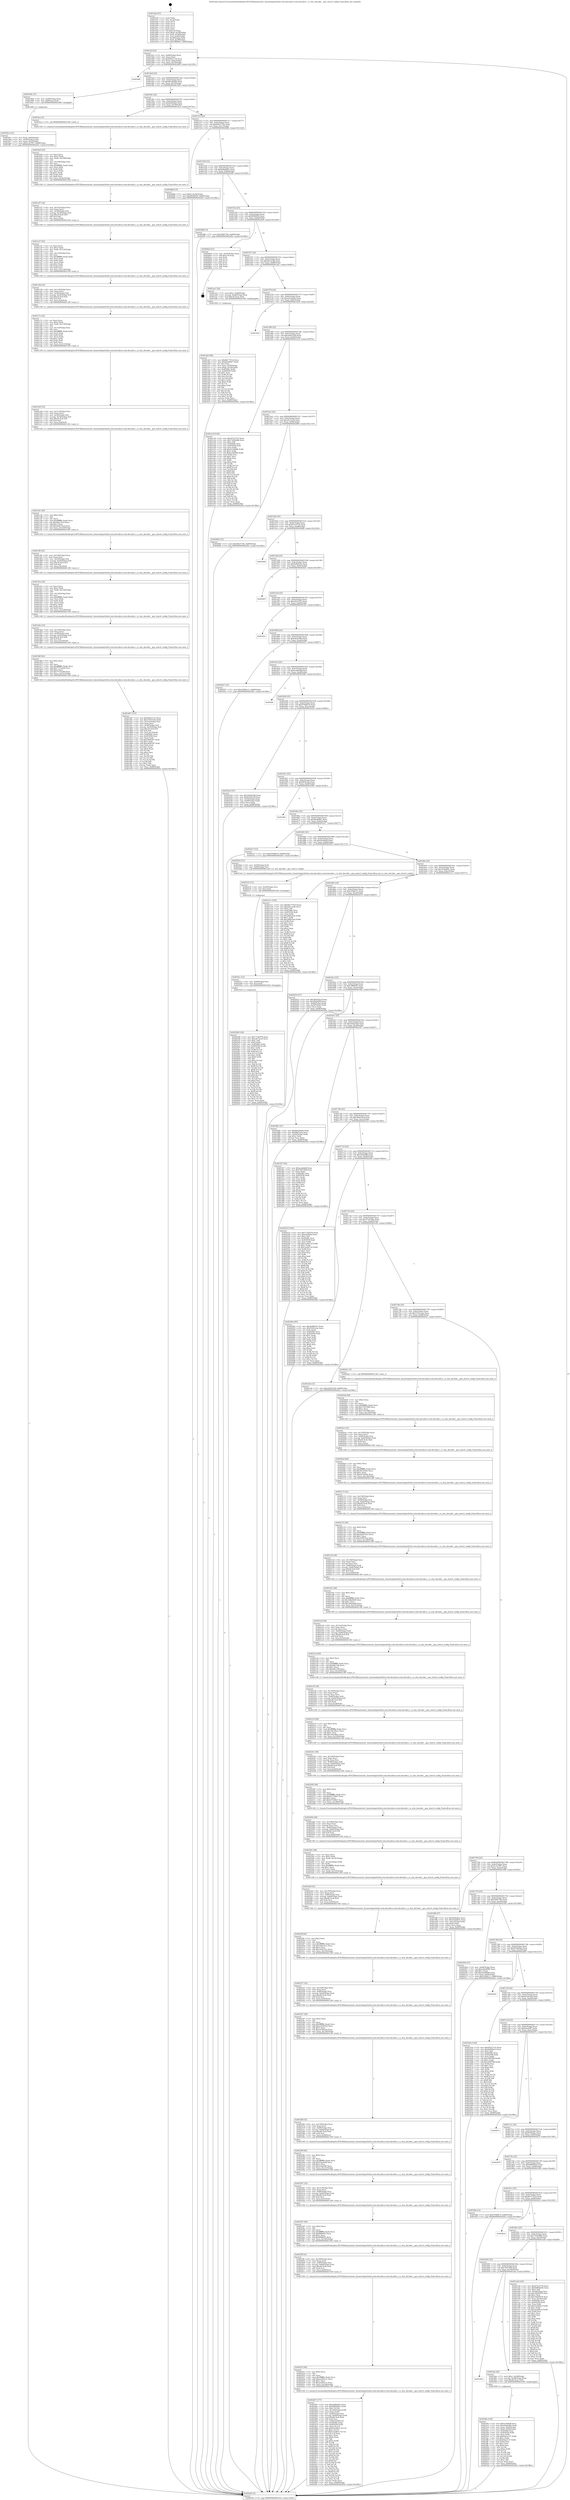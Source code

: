 digraph "0x4014a0" {
  label = "0x4014a0 (/mnt/c/Users/mathe/Desktop/tcc/POCII/binaries/extr_linuxtoolsperfutilcs-etm-decodercs-etm-decoder.c_cs_etm_decoder__gen_etmv4_config_Final-ollvm.out::main(0))"
  labelloc = "t"
  node[shape=record]

  Entry [label="",width=0.3,height=0.3,shape=circle,fillcolor=black,style=filled]
  "0x4014cf" [label="{
     0x4014cf [23]\l
     | [instrs]\l
     &nbsp;&nbsp;0x4014cf \<+3\>: mov -0x68(%rbp),%eax\l
     &nbsp;&nbsp;0x4014d2 \<+2\>: mov %eax,%ecx\l
     &nbsp;&nbsp;0x4014d4 \<+6\>: sub $0x83b27c14,%ecx\l
     &nbsp;&nbsp;0x4014da \<+3\>: mov %eax,-0x6c(%rbp)\l
     &nbsp;&nbsp;0x4014dd \<+3\>: mov %ecx,-0x70(%rbp)\l
     &nbsp;&nbsp;0x4014e0 \<+6\>: je 00000000004026f8 \<main+0x1258\>\l
  }"]
  "0x4026f8" [label="{
     0x4026f8\l
  }", style=dashed]
  "0x4014e6" [label="{
     0x4014e6 [22]\l
     | [instrs]\l
     &nbsp;&nbsp;0x4014e6 \<+5\>: jmp 00000000004014eb \<main+0x4b\>\l
     &nbsp;&nbsp;0x4014eb \<+3\>: mov -0x6c(%rbp),%eax\l
     &nbsp;&nbsp;0x4014ee \<+5\>: sub $0x861d0a06,%eax\l
     &nbsp;&nbsp;0x4014f3 \<+3\>: mov %eax,-0x74(%rbp)\l
     &nbsp;&nbsp;0x4014f6 \<+6\>: je 00000000004019d4 \<main+0x534\>\l
  }"]
  Exit [label="",width=0.3,height=0.3,shape=circle,fillcolor=black,style=filled,peripheries=2]
  "0x4019d4" [label="{
     0x4019d4 [13]\l
     | [instrs]\l
     &nbsp;&nbsp;0x4019d4 \<+4\>: mov -0x40(%rbp),%rax\l
     &nbsp;&nbsp;0x4019d8 \<+4\>: mov 0x8(%rax),%rdi\l
     &nbsp;&nbsp;0x4019dc \<+5\>: call 0000000000401060 \<atoi@plt\>\l
     | [calls]\l
     &nbsp;&nbsp;0x401060 \{1\} (unknown)\l
  }"]
  "0x4014fc" [label="{
     0x4014fc [22]\l
     | [instrs]\l
     &nbsp;&nbsp;0x4014fc \<+5\>: jmp 0000000000401501 \<main+0x61\>\l
     &nbsp;&nbsp;0x401501 \<+3\>: mov -0x6c(%rbp),%eax\l
     &nbsp;&nbsp;0x401504 \<+5\>: sub $0x8af45ba3,%eax\l
     &nbsp;&nbsp;0x401509 \<+3\>: mov %eax,-0x78(%rbp)\l
     &nbsp;&nbsp;0x40150c \<+6\>: je 0000000000401bce \<main+0x72e\>\l
  }"]
  "0x4025d8" [label="{
     0x4025d8 [140]\l
     | [instrs]\l
     &nbsp;&nbsp;0x4025d8 \<+5\>: mov $0x77e62f78,%eax\l
     &nbsp;&nbsp;0x4025dd \<+5\>: mov $0xcdc7acc9,%ecx\l
     &nbsp;&nbsp;0x4025e2 \<+2\>: mov $0x1,%dl\l
     &nbsp;&nbsp;0x4025e4 \<+3\>: xor %r8d,%r8d\l
     &nbsp;&nbsp;0x4025e7 \<+8\>: mov 0x40506c,%r9d\l
     &nbsp;&nbsp;0x4025ef \<+8\>: mov 0x405058,%r10d\l
     &nbsp;&nbsp;0x4025f7 \<+4\>: sub $0x1,%r8d\l
     &nbsp;&nbsp;0x4025fb \<+3\>: mov %r9d,%r11d\l
     &nbsp;&nbsp;0x4025fe \<+3\>: add %r8d,%r11d\l
     &nbsp;&nbsp;0x402601 \<+4\>: imul %r11d,%r9d\l
     &nbsp;&nbsp;0x402605 \<+4\>: and $0x1,%r9d\l
     &nbsp;&nbsp;0x402609 \<+4\>: cmp $0x0,%r9d\l
     &nbsp;&nbsp;0x40260d \<+3\>: sete %bl\l
     &nbsp;&nbsp;0x402610 \<+4\>: cmp $0xa,%r10d\l
     &nbsp;&nbsp;0x402614 \<+4\>: setl %r14b\l
     &nbsp;&nbsp;0x402618 \<+3\>: mov %bl,%r15b\l
     &nbsp;&nbsp;0x40261b \<+4\>: xor $0xff,%r15b\l
     &nbsp;&nbsp;0x40261f \<+3\>: mov %r14b,%r12b\l
     &nbsp;&nbsp;0x402622 \<+4\>: xor $0xff,%r12b\l
     &nbsp;&nbsp;0x402626 \<+3\>: xor $0x0,%dl\l
     &nbsp;&nbsp;0x402629 \<+3\>: mov %r15b,%r13b\l
     &nbsp;&nbsp;0x40262c \<+4\>: and $0x0,%r13b\l
     &nbsp;&nbsp;0x402630 \<+2\>: and %dl,%bl\l
     &nbsp;&nbsp;0x402632 \<+3\>: mov %r12b,%sil\l
     &nbsp;&nbsp;0x402635 \<+4\>: and $0x0,%sil\l
     &nbsp;&nbsp;0x402639 \<+3\>: and %dl,%r14b\l
     &nbsp;&nbsp;0x40263c \<+3\>: or %bl,%r13b\l
     &nbsp;&nbsp;0x40263f \<+3\>: or %r14b,%sil\l
     &nbsp;&nbsp;0x402642 \<+3\>: xor %sil,%r13b\l
     &nbsp;&nbsp;0x402645 \<+3\>: or %r12b,%r15b\l
     &nbsp;&nbsp;0x402648 \<+4\>: xor $0xff,%r15b\l
     &nbsp;&nbsp;0x40264c \<+3\>: or $0x0,%dl\l
     &nbsp;&nbsp;0x40264f \<+3\>: and %dl,%r15b\l
     &nbsp;&nbsp;0x402652 \<+3\>: or %r15b,%r13b\l
     &nbsp;&nbsp;0x402655 \<+4\>: test $0x1,%r13b\l
     &nbsp;&nbsp;0x402659 \<+3\>: cmovne %ecx,%eax\l
     &nbsp;&nbsp;0x40265c \<+3\>: mov %eax,-0x68(%rbp)\l
     &nbsp;&nbsp;0x40265f \<+5\>: jmp 0000000000402d5e \<main+0x18be\>\l
  }"]
  "0x401bce" [label="{
     0x401bce [5]\l
     | [instrs]\l
     &nbsp;&nbsp;0x401bce \<+5\>: call 0000000000401160 \<next_i\>\l
     | [calls]\l
     &nbsp;&nbsp;0x401160 \{1\} (/mnt/c/Users/mathe/Desktop/tcc/POCII/binaries/extr_linuxtoolsperfutilcs-etm-decodercs-etm-decoder.c_cs_etm_decoder__gen_etmv4_config_Final-ollvm.out::next_i)\l
  }"]
  "0x401512" [label="{
     0x401512 [22]\l
     | [instrs]\l
     &nbsp;&nbsp;0x401512 \<+5\>: jmp 0000000000401517 \<main+0x77\>\l
     &nbsp;&nbsp;0x401517 \<+3\>: mov -0x6c(%rbp),%eax\l
     &nbsp;&nbsp;0x40151a \<+5\>: sub $0x94b3719e,%eax\l
     &nbsp;&nbsp;0x40151f \<+3\>: mov %eax,-0x7c(%rbp)\l
     &nbsp;&nbsp;0x401522 \<+6\>: je 000000000040268d \<main+0x11ed\>\l
  }"]
  "0x4025cc" [label="{
     0x4025cc [12]\l
     | [instrs]\l
     &nbsp;&nbsp;0x4025cc \<+4\>: mov -0x60(%rbp),%rsi\l
     &nbsp;&nbsp;0x4025d0 \<+3\>: mov %rsi,%rdi\l
     &nbsp;&nbsp;0x4025d3 \<+5\>: call 0000000000401030 \<free@plt\>\l
     | [calls]\l
     &nbsp;&nbsp;0x401030 \{1\} (unknown)\l
  }"]
  "0x40268d" [label="{
     0x40268d [19]\l
     | [instrs]\l
     &nbsp;&nbsp;0x40268d \<+7\>: movl $0x0,-0x34(%rbp)\l
     &nbsp;&nbsp;0x402694 \<+7\>: movl $0x9f560f34,-0x68(%rbp)\l
     &nbsp;&nbsp;0x40269b \<+5\>: jmp 0000000000402d5e \<main+0x18be\>\l
  }"]
  "0x401528" [label="{
     0x401528 [22]\l
     | [instrs]\l
     &nbsp;&nbsp;0x401528 \<+5\>: jmp 000000000040152d \<main+0x8d\>\l
     &nbsp;&nbsp;0x40152d \<+3\>: mov -0x6c(%rbp),%eax\l
     &nbsp;&nbsp;0x401530 \<+5\>: sub $0x9dbb893c,%eax\l
     &nbsp;&nbsp;0x401535 \<+3\>: mov %eax,-0x80(%rbp)\l
     &nbsp;&nbsp;0x401538 \<+6\>: je 00000000004024f8 \<main+0x1058\>\l
  }"]
  "0x4025c0" [label="{
     0x4025c0 [12]\l
     | [instrs]\l
     &nbsp;&nbsp;0x4025c0 \<+4\>: mov -0x50(%rbp),%rsi\l
     &nbsp;&nbsp;0x4025c4 \<+3\>: mov %rsi,%rdi\l
     &nbsp;&nbsp;0x4025c7 \<+5\>: call 0000000000401030 \<free@plt\>\l
     | [calls]\l
     &nbsp;&nbsp;0x401030 \{1\} (unknown)\l
  }"]
  "0x4024f8" [label="{
     0x4024f8 [12]\l
     | [instrs]\l
     &nbsp;&nbsp;0x4024f8 \<+7\>: movl $0x5fd9778e,-0x68(%rbp)\l
     &nbsp;&nbsp;0x4024ff \<+5\>: jmp 0000000000402d5e \<main+0x18be\>\l
  }"]
  "0x40153e" [label="{
     0x40153e [25]\l
     | [instrs]\l
     &nbsp;&nbsp;0x40153e \<+5\>: jmp 0000000000401543 \<main+0xa3\>\l
     &nbsp;&nbsp;0x401543 \<+3\>: mov -0x6c(%rbp),%eax\l
     &nbsp;&nbsp;0x401546 \<+5\>: sub $0x9f560f34,%eax\l
     &nbsp;&nbsp;0x40154b \<+6\>: mov %eax,-0x84(%rbp)\l
     &nbsp;&nbsp;0x401551 \<+6\>: je 00000000004026a0 \<main+0x1200\>\l
  }"]
  "0x402447" [label="{
     0x402447 [177]\l
     | [instrs]\l
     &nbsp;&nbsp;0x402447 \<+5\>: mov $0xda9b024c,%ecx\l
     &nbsp;&nbsp;0x40244c \<+5\>: mov $0x9dbb893c,%edx\l
     &nbsp;&nbsp;0x402451 \<+3\>: mov $0x1,%r10b\l
     &nbsp;&nbsp;0x402454 \<+7\>: mov -0x164(%rbp),%r9d\l
     &nbsp;&nbsp;0x40245b \<+4\>: imul %eax,%r9d\l
     &nbsp;&nbsp;0x40245f \<+4\>: mov -0x60(%rbp),%rsi\l
     &nbsp;&nbsp;0x402463 \<+4\>: movslq -0x64(%rbp),%rdi\l
     &nbsp;&nbsp;0x402467 \<+4\>: imul $0x48,%rdi,%rdi\l
     &nbsp;&nbsp;0x40246b \<+3\>: add %rdi,%rsi\l
     &nbsp;&nbsp;0x40246e \<+4\>: mov %r9d,0x44(%rsi)\l
     &nbsp;&nbsp;0x402472 \<+7\>: mov 0x40506c,%eax\l
     &nbsp;&nbsp;0x402479 \<+8\>: mov 0x405058,%r9d\l
     &nbsp;&nbsp;0x402481 \<+3\>: mov %eax,%r11d\l
     &nbsp;&nbsp;0x402484 \<+7\>: add $0xf1e2d821,%r11d\l
     &nbsp;&nbsp;0x40248b \<+4\>: sub $0x1,%r11d\l
     &nbsp;&nbsp;0x40248f \<+7\>: sub $0xf1e2d821,%r11d\l
     &nbsp;&nbsp;0x402496 \<+4\>: imul %r11d,%eax\l
     &nbsp;&nbsp;0x40249a \<+3\>: and $0x1,%eax\l
     &nbsp;&nbsp;0x40249d \<+3\>: cmp $0x0,%eax\l
     &nbsp;&nbsp;0x4024a0 \<+3\>: sete %bl\l
     &nbsp;&nbsp;0x4024a3 \<+4\>: cmp $0xa,%r9d\l
     &nbsp;&nbsp;0x4024a7 \<+4\>: setl %r14b\l
     &nbsp;&nbsp;0x4024ab \<+3\>: mov %bl,%r15b\l
     &nbsp;&nbsp;0x4024ae \<+4\>: xor $0xff,%r15b\l
     &nbsp;&nbsp;0x4024b2 \<+3\>: mov %r14b,%r12b\l
     &nbsp;&nbsp;0x4024b5 \<+4\>: xor $0xff,%r12b\l
     &nbsp;&nbsp;0x4024b9 \<+4\>: xor $0x1,%r10b\l
     &nbsp;&nbsp;0x4024bd \<+3\>: mov %r15b,%r13b\l
     &nbsp;&nbsp;0x4024c0 \<+4\>: and $0xff,%r13b\l
     &nbsp;&nbsp;0x4024c4 \<+3\>: and %r10b,%bl\l
     &nbsp;&nbsp;0x4024c7 \<+3\>: mov %r12b,%al\l
     &nbsp;&nbsp;0x4024ca \<+2\>: and $0xff,%al\l
     &nbsp;&nbsp;0x4024cc \<+3\>: and %r10b,%r14b\l
     &nbsp;&nbsp;0x4024cf \<+3\>: or %bl,%r13b\l
     &nbsp;&nbsp;0x4024d2 \<+3\>: or %r14b,%al\l
     &nbsp;&nbsp;0x4024d5 \<+3\>: xor %al,%r13b\l
     &nbsp;&nbsp;0x4024d8 \<+3\>: or %r12b,%r15b\l
     &nbsp;&nbsp;0x4024db \<+4\>: xor $0xff,%r15b\l
     &nbsp;&nbsp;0x4024df \<+4\>: or $0x1,%r10b\l
     &nbsp;&nbsp;0x4024e3 \<+3\>: and %r10b,%r15b\l
     &nbsp;&nbsp;0x4024e6 \<+3\>: or %r15b,%r13b\l
     &nbsp;&nbsp;0x4024e9 \<+4\>: test $0x1,%r13b\l
     &nbsp;&nbsp;0x4024ed \<+3\>: cmovne %edx,%ecx\l
     &nbsp;&nbsp;0x4024f0 \<+3\>: mov %ecx,-0x68(%rbp)\l
     &nbsp;&nbsp;0x4024f3 \<+5\>: jmp 0000000000402d5e \<main+0x18be\>\l
  }"]
  "0x4026a0" [label="{
     0x4026a0 [21]\l
     | [instrs]\l
     &nbsp;&nbsp;0x4026a0 \<+3\>: mov -0x34(%rbp),%eax\l
     &nbsp;&nbsp;0x4026a3 \<+7\>: add $0x1c8,%rsp\l
     &nbsp;&nbsp;0x4026aa \<+1\>: pop %rbx\l
     &nbsp;&nbsp;0x4026ab \<+2\>: pop %r12\l
     &nbsp;&nbsp;0x4026ad \<+2\>: pop %r13\l
     &nbsp;&nbsp;0x4026af \<+2\>: pop %r14\l
     &nbsp;&nbsp;0x4026b1 \<+2\>: pop %r15\l
     &nbsp;&nbsp;0x4026b3 \<+1\>: pop %rbp\l
     &nbsp;&nbsp;0x4026b4 \<+1\>: ret\l
  }"]
  "0x401557" [label="{
     0x401557 [25]\l
     | [instrs]\l
     &nbsp;&nbsp;0x401557 \<+5\>: jmp 000000000040155c \<main+0xbc\>\l
     &nbsp;&nbsp;0x40155c \<+3\>: mov -0x6c(%rbp),%eax\l
     &nbsp;&nbsp;0x40155f \<+5\>: sub $0xa9cc2cdb,%eax\l
     &nbsp;&nbsp;0x401564 \<+6\>: mov %eax,-0x88(%rbp)\l
     &nbsp;&nbsp;0x40156a \<+6\>: je 0000000000401aa1 \<main+0x601\>\l
  }"]
  "0x40241f" [label="{
     0x40241f [40]\l
     | [instrs]\l
     &nbsp;&nbsp;0x40241f \<+5\>: mov $0x2,%ecx\l
     &nbsp;&nbsp;0x402424 \<+1\>: cltd\l
     &nbsp;&nbsp;0x402425 \<+2\>: idiv %ecx\l
     &nbsp;&nbsp;0x402427 \<+6\>: imul $0xfffffffe,%edx,%ecx\l
     &nbsp;&nbsp;0x40242d \<+6\>: add $0xaa3641e1,%ecx\l
     &nbsp;&nbsp;0x402433 \<+3\>: add $0x1,%ecx\l
     &nbsp;&nbsp;0x402436 \<+6\>: sub $0xaa3641e1,%ecx\l
     &nbsp;&nbsp;0x40243c \<+6\>: mov %ecx,-0x164(%rbp)\l
     &nbsp;&nbsp;0x402442 \<+5\>: call 0000000000401160 \<next_i\>\l
     | [calls]\l
     &nbsp;&nbsp;0x401160 \{1\} (/mnt/c/Users/mathe/Desktop/tcc/POCII/binaries/extr_linuxtoolsperfutilcs-etm-decodercs-etm-decoder.c_cs_etm_decoder__gen_etmv4_config_Final-ollvm.out::next_i)\l
  }"]
  "0x401aa1" [label="{
     0x401aa1 [20]\l
     | [instrs]\l
     &nbsp;&nbsp;0x401aa1 \<+7\>: movl $0x1,-0x48(%rbp)\l
     &nbsp;&nbsp;0x401aa8 \<+4\>: movslq -0x48(%rbp),%rax\l
     &nbsp;&nbsp;0x401aac \<+4\>: imul $0x18,%rax,%rdi\l
     &nbsp;&nbsp;0x401ab0 \<+5\>: call 0000000000401050 \<malloc@plt\>\l
     | [calls]\l
     &nbsp;&nbsp;0x401050 \{1\} (unknown)\l
  }"]
  "0x401570" [label="{
     0x401570 [25]\l
     | [instrs]\l
     &nbsp;&nbsp;0x401570 \<+5\>: jmp 0000000000401575 \<main+0xd5\>\l
     &nbsp;&nbsp;0x401575 \<+3\>: mov -0x6c(%rbp),%eax\l
     &nbsp;&nbsp;0x401578 \<+5\>: sub $0xad1eaba0,%eax\l
     &nbsp;&nbsp;0x40157d \<+6\>: mov %eax,-0x8c(%rbp)\l
     &nbsp;&nbsp;0x401583 \<+6\>: je 00000000004019c8 \<main+0x528\>\l
  }"]
  "0x4023ff" [label="{
     0x4023ff [32]\l
     | [instrs]\l
     &nbsp;&nbsp;0x4023ff \<+6\>: mov -0x160(%rbp),%ecx\l
     &nbsp;&nbsp;0x402405 \<+3\>: imul %eax,%ecx\l
     &nbsp;&nbsp;0x402408 \<+4\>: mov -0x60(%rbp),%rsi\l
     &nbsp;&nbsp;0x40240c \<+4\>: movslq -0x64(%rbp),%rdi\l
     &nbsp;&nbsp;0x402410 \<+4\>: imul $0x48,%rdi,%rdi\l
     &nbsp;&nbsp;0x402414 \<+3\>: add %rdi,%rsi\l
     &nbsp;&nbsp;0x402417 \<+3\>: mov %ecx,0x40(%rsi)\l
     &nbsp;&nbsp;0x40241a \<+5\>: call 0000000000401160 \<next_i\>\l
     | [calls]\l
     &nbsp;&nbsp;0x401160 \{1\} (/mnt/c/Users/mathe/Desktop/tcc/POCII/binaries/extr_linuxtoolsperfutilcs-etm-decodercs-etm-decoder.c_cs_etm_decoder__gen_etmv4_config_Final-ollvm.out::next_i)\l
  }"]
  "0x4019c8" [label="{
     0x4019c8\l
  }", style=dashed]
  "0x401589" [label="{
     0x401589 [25]\l
     | [instrs]\l
     &nbsp;&nbsp;0x401589 \<+5\>: jmp 000000000040158e \<main+0xee\>\l
     &nbsp;&nbsp;0x40158e \<+3\>: mov -0x6c(%rbp),%eax\l
     &nbsp;&nbsp;0x401591 \<+5\>: sub $0xad263199,%eax\l
     &nbsp;&nbsp;0x401596 \<+6\>: mov %eax,-0x90(%rbp)\l
     &nbsp;&nbsp;0x40159c \<+6\>: je 0000000000401e16 \<main+0x976\>\l
  }"]
  "0x4023d7" [label="{
     0x4023d7 [40]\l
     | [instrs]\l
     &nbsp;&nbsp;0x4023d7 \<+5\>: mov $0x2,%ecx\l
     &nbsp;&nbsp;0x4023dc \<+1\>: cltd\l
     &nbsp;&nbsp;0x4023dd \<+2\>: idiv %ecx\l
     &nbsp;&nbsp;0x4023df \<+6\>: imul $0xfffffffe,%edx,%ecx\l
     &nbsp;&nbsp;0x4023e5 \<+6\>: sub $0xf089d55,%ecx\l
     &nbsp;&nbsp;0x4023eb \<+3\>: add $0x1,%ecx\l
     &nbsp;&nbsp;0x4023ee \<+6\>: add $0xf089d55,%ecx\l
     &nbsp;&nbsp;0x4023f4 \<+6\>: mov %ecx,-0x160(%rbp)\l
     &nbsp;&nbsp;0x4023fa \<+5\>: call 0000000000401160 \<next_i\>\l
     | [calls]\l
     &nbsp;&nbsp;0x401160 \{1\} (/mnt/c/Users/mathe/Desktop/tcc/POCII/binaries/extr_linuxtoolsperfutilcs-etm-decodercs-etm-decoder.c_cs_etm_decoder__gen_etmv4_config_Final-ollvm.out::next_i)\l
  }"]
  "0x401e16" [label="{
     0x401e16 [144]\l
     | [instrs]\l
     &nbsp;&nbsp;0x401e16 \<+5\>: mov $0xd72c5718,%eax\l
     &nbsp;&nbsp;0x401e1b \<+5\>: mov $0x732b568b,%ecx\l
     &nbsp;&nbsp;0x401e20 \<+2\>: mov $0x1,%dl\l
     &nbsp;&nbsp;0x401e22 \<+7\>: mov 0x40506c,%esi\l
     &nbsp;&nbsp;0x401e29 \<+7\>: mov 0x405058,%edi\l
     &nbsp;&nbsp;0x401e30 \<+3\>: mov %esi,%r8d\l
     &nbsp;&nbsp;0x401e33 \<+7\>: add $0xb13400fb,%r8d\l
     &nbsp;&nbsp;0x401e3a \<+4\>: sub $0x1,%r8d\l
     &nbsp;&nbsp;0x401e3e \<+7\>: sub $0xb13400fb,%r8d\l
     &nbsp;&nbsp;0x401e45 \<+4\>: imul %r8d,%esi\l
     &nbsp;&nbsp;0x401e49 \<+3\>: and $0x1,%esi\l
     &nbsp;&nbsp;0x401e4c \<+3\>: cmp $0x0,%esi\l
     &nbsp;&nbsp;0x401e4f \<+4\>: sete %r9b\l
     &nbsp;&nbsp;0x401e53 \<+3\>: cmp $0xa,%edi\l
     &nbsp;&nbsp;0x401e56 \<+4\>: setl %r10b\l
     &nbsp;&nbsp;0x401e5a \<+3\>: mov %r9b,%r11b\l
     &nbsp;&nbsp;0x401e5d \<+4\>: xor $0xff,%r11b\l
     &nbsp;&nbsp;0x401e61 \<+3\>: mov %r10b,%bl\l
     &nbsp;&nbsp;0x401e64 \<+3\>: xor $0xff,%bl\l
     &nbsp;&nbsp;0x401e67 \<+3\>: xor $0x0,%dl\l
     &nbsp;&nbsp;0x401e6a \<+3\>: mov %r11b,%r14b\l
     &nbsp;&nbsp;0x401e6d \<+4\>: and $0x0,%r14b\l
     &nbsp;&nbsp;0x401e71 \<+3\>: and %dl,%r9b\l
     &nbsp;&nbsp;0x401e74 \<+3\>: mov %bl,%r15b\l
     &nbsp;&nbsp;0x401e77 \<+4\>: and $0x0,%r15b\l
     &nbsp;&nbsp;0x401e7b \<+3\>: and %dl,%r10b\l
     &nbsp;&nbsp;0x401e7e \<+3\>: or %r9b,%r14b\l
     &nbsp;&nbsp;0x401e81 \<+3\>: or %r10b,%r15b\l
     &nbsp;&nbsp;0x401e84 \<+3\>: xor %r15b,%r14b\l
     &nbsp;&nbsp;0x401e87 \<+3\>: or %bl,%r11b\l
     &nbsp;&nbsp;0x401e8a \<+4\>: xor $0xff,%r11b\l
     &nbsp;&nbsp;0x401e8e \<+3\>: or $0x0,%dl\l
     &nbsp;&nbsp;0x401e91 \<+3\>: and %dl,%r11b\l
     &nbsp;&nbsp;0x401e94 \<+3\>: or %r11b,%r14b\l
     &nbsp;&nbsp;0x401e97 \<+4\>: test $0x1,%r14b\l
     &nbsp;&nbsp;0x401e9b \<+3\>: cmovne %ecx,%eax\l
     &nbsp;&nbsp;0x401e9e \<+3\>: mov %eax,-0x68(%rbp)\l
     &nbsp;&nbsp;0x401ea1 \<+5\>: jmp 0000000000402d5e \<main+0x18be\>\l
  }"]
  "0x4015a2" [label="{
     0x4015a2 [25]\l
     | [instrs]\l
     &nbsp;&nbsp;0x4015a2 \<+5\>: jmp 00000000004015a7 \<main+0x107\>\l
     &nbsp;&nbsp;0x4015a7 \<+3\>: mov -0x6c(%rbp),%eax\l
     &nbsp;&nbsp;0x4015aa \<+5\>: sub $0xcdc7acc9,%eax\l
     &nbsp;&nbsp;0x4015af \<+6\>: mov %eax,-0x94(%rbp)\l
     &nbsp;&nbsp;0x4015b5 \<+6\>: je 0000000000402664 \<main+0x11c4\>\l
  }"]
  "0x4023b7" [label="{
     0x4023b7 [32]\l
     | [instrs]\l
     &nbsp;&nbsp;0x4023b7 \<+6\>: mov -0x15c(%rbp),%ecx\l
     &nbsp;&nbsp;0x4023bd \<+3\>: imul %eax,%ecx\l
     &nbsp;&nbsp;0x4023c0 \<+4\>: mov -0x60(%rbp),%rsi\l
     &nbsp;&nbsp;0x4023c4 \<+4\>: movslq -0x64(%rbp),%rdi\l
     &nbsp;&nbsp;0x4023c8 \<+4\>: imul $0x48,%rdi,%rdi\l
     &nbsp;&nbsp;0x4023cc \<+3\>: add %rdi,%rsi\l
     &nbsp;&nbsp;0x4023cf \<+3\>: mov %ecx,0x3c(%rsi)\l
     &nbsp;&nbsp;0x4023d2 \<+5\>: call 0000000000401160 \<next_i\>\l
     | [calls]\l
     &nbsp;&nbsp;0x401160 \{1\} (/mnt/c/Users/mathe/Desktop/tcc/POCII/binaries/extr_linuxtoolsperfutilcs-etm-decodercs-etm-decoder.c_cs_etm_decoder__gen_etmv4_config_Final-ollvm.out::next_i)\l
  }"]
  "0x402664" [label="{
     0x402664 [12]\l
     | [instrs]\l
     &nbsp;&nbsp;0x402664 \<+7\>: movl $0x94b3719e,-0x68(%rbp)\l
     &nbsp;&nbsp;0x40266b \<+5\>: jmp 0000000000402d5e \<main+0x18be\>\l
  }"]
  "0x4015bb" [label="{
     0x4015bb [25]\l
     | [instrs]\l
     &nbsp;&nbsp;0x4015bb \<+5\>: jmp 00000000004015c0 \<main+0x120\>\l
     &nbsp;&nbsp;0x4015c0 \<+3\>: mov -0x6c(%rbp),%eax\l
     &nbsp;&nbsp;0x4015c3 \<+5\>: sub $0xd72c5718,%eax\l
     &nbsp;&nbsp;0x4015c8 \<+6\>: mov %eax,-0x98(%rbp)\l
     &nbsp;&nbsp;0x4015ce \<+6\>: je 00000000004028dd \<main+0x143d\>\l
  }"]
  "0x40238f" [label="{
     0x40238f [40]\l
     | [instrs]\l
     &nbsp;&nbsp;0x40238f \<+5\>: mov $0x2,%ecx\l
     &nbsp;&nbsp;0x402394 \<+1\>: cltd\l
     &nbsp;&nbsp;0x402395 \<+2\>: idiv %ecx\l
     &nbsp;&nbsp;0x402397 \<+6\>: imul $0xfffffffe,%edx,%ecx\l
     &nbsp;&nbsp;0x40239d \<+6\>: add $0x53aa0cf9,%ecx\l
     &nbsp;&nbsp;0x4023a3 \<+3\>: add $0x1,%ecx\l
     &nbsp;&nbsp;0x4023a6 \<+6\>: sub $0x53aa0cf9,%ecx\l
     &nbsp;&nbsp;0x4023ac \<+6\>: mov %ecx,-0x15c(%rbp)\l
     &nbsp;&nbsp;0x4023b2 \<+5\>: call 0000000000401160 \<next_i\>\l
     | [calls]\l
     &nbsp;&nbsp;0x401160 \{1\} (/mnt/c/Users/mathe/Desktop/tcc/POCII/binaries/extr_linuxtoolsperfutilcs-etm-decodercs-etm-decoder.c_cs_etm_decoder__gen_etmv4_config_Final-ollvm.out::next_i)\l
  }"]
  "0x4028dd" [label="{
     0x4028dd\l
  }", style=dashed]
  "0x4015d4" [label="{
     0x4015d4 [25]\l
     | [instrs]\l
     &nbsp;&nbsp;0x4015d4 \<+5\>: jmp 00000000004015d9 \<main+0x139\>\l
     &nbsp;&nbsp;0x4015d9 \<+3\>: mov -0x6c(%rbp),%eax\l
     &nbsp;&nbsp;0x4015dc \<+5\>: sub $0xda9b024c,%eax\l
     &nbsp;&nbsp;0x4015e1 \<+6\>: mov %eax,-0x9c(%rbp)\l
     &nbsp;&nbsp;0x4015e7 \<+6\>: je 0000000000402927 \<main+0x1487\>\l
  }"]
  "0x40236f" [label="{
     0x40236f [32]\l
     | [instrs]\l
     &nbsp;&nbsp;0x40236f \<+6\>: mov -0x158(%rbp),%ecx\l
     &nbsp;&nbsp;0x402375 \<+3\>: imul %eax,%ecx\l
     &nbsp;&nbsp;0x402378 \<+4\>: mov -0x60(%rbp),%rsi\l
     &nbsp;&nbsp;0x40237c \<+4\>: movslq -0x64(%rbp),%rdi\l
     &nbsp;&nbsp;0x402380 \<+4\>: imul $0x48,%rdi,%rdi\l
     &nbsp;&nbsp;0x402384 \<+3\>: add %rdi,%rsi\l
     &nbsp;&nbsp;0x402387 \<+3\>: mov %ecx,0x38(%rsi)\l
     &nbsp;&nbsp;0x40238a \<+5\>: call 0000000000401160 \<next_i\>\l
     | [calls]\l
     &nbsp;&nbsp;0x401160 \{1\} (/mnt/c/Users/mathe/Desktop/tcc/POCII/binaries/extr_linuxtoolsperfutilcs-etm-decodercs-etm-decoder.c_cs_etm_decoder__gen_etmv4_config_Final-ollvm.out::next_i)\l
  }"]
  "0x402927" [label="{
     0x402927\l
  }", style=dashed]
  "0x4015ed" [label="{
     0x4015ed [25]\l
     | [instrs]\l
     &nbsp;&nbsp;0x4015ed \<+5\>: jmp 00000000004015f2 \<main+0x152\>\l
     &nbsp;&nbsp;0x4015f2 \<+3\>: mov -0x6c(%rbp),%eax\l
     &nbsp;&nbsp;0x4015f5 \<+5\>: sub $0xe2b12f23,%eax\l
     &nbsp;&nbsp;0x4015fa \<+6\>: mov %eax,-0xa0(%rbp)\l
     &nbsp;&nbsp;0x401600 \<+6\>: je 000000000040192c \<main+0x48c\>\l
  }"]
  "0x402347" [label="{
     0x402347 [40]\l
     | [instrs]\l
     &nbsp;&nbsp;0x402347 \<+5\>: mov $0x2,%ecx\l
     &nbsp;&nbsp;0x40234c \<+1\>: cltd\l
     &nbsp;&nbsp;0x40234d \<+2\>: idiv %ecx\l
     &nbsp;&nbsp;0x40234f \<+6\>: imul $0xfffffffe,%edx,%ecx\l
     &nbsp;&nbsp;0x402355 \<+6\>: add $0xa21661b4,%ecx\l
     &nbsp;&nbsp;0x40235b \<+3\>: add $0x1,%ecx\l
     &nbsp;&nbsp;0x40235e \<+6\>: sub $0xa21661b4,%ecx\l
     &nbsp;&nbsp;0x402364 \<+6\>: mov %ecx,-0x158(%rbp)\l
     &nbsp;&nbsp;0x40236a \<+5\>: call 0000000000401160 \<next_i\>\l
     | [calls]\l
     &nbsp;&nbsp;0x401160 \{1\} (/mnt/c/Users/mathe/Desktop/tcc/POCII/binaries/extr_linuxtoolsperfutilcs-etm-decodercs-etm-decoder.c_cs_etm_decoder__gen_etmv4_config_Final-ollvm.out::next_i)\l
  }"]
  "0x40192c" [label="{
     0x40192c\l
  }", style=dashed]
  "0x401606" [label="{
     0x401606 [25]\l
     | [instrs]\l
     &nbsp;&nbsp;0x401606 \<+5\>: jmp 000000000040160b \<main+0x16b\>\l
     &nbsp;&nbsp;0x40160b \<+3\>: mov -0x6c(%rbp),%eax\l
     &nbsp;&nbsp;0x40160e \<+5\>: sub $0xebedc09e,%eax\l
     &nbsp;&nbsp;0x401613 \<+6\>: mov %eax,-0xa4(%rbp)\l
     &nbsp;&nbsp;0x401619 \<+6\>: je 0000000000402027 \<main+0xb87\>\l
  }"]
  "0x402327" [label="{
     0x402327 [32]\l
     | [instrs]\l
     &nbsp;&nbsp;0x402327 \<+6\>: mov -0x154(%rbp),%ecx\l
     &nbsp;&nbsp;0x40232d \<+3\>: imul %eax,%ecx\l
     &nbsp;&nbsp;0x402330 \<+4\>: mov -0x60(%rbp),%rsi\l
     &nbsp;&nbsp;0x402334 \<+4\>: movslq -0x64(%rbp),%rdi\l
     &nbsp;&nbsp;0x402338 \<+4\>: imul $0x48,%rdi,%rdi\l
     &nbsp;&nbsp;0x40233c \<+3\>: add %rdi,%rsi\l
     &nbsp;&nbsp;0x40233f \<+3\>: mov %ecx,0x34(%rsi)\l
     &nbsp;&nbsp;0x402342 \<+5\>: call 0000000000401160 \<next_i\>\l
     | [calls]\l
     &nbsp;&nbsp;0x401160 \{1\} (/mnt/c/Users/mathe/Desktop/tcc/POCII/binaries/extr_linuxtoolsperfutilcs-etm-decodercs-etm-decoder.c_cs_etm_decoder__gen_etmv4_config_Final-ollvm.out::next_i)\l
  }"]
  "0x402027" [label="{
     0x402027 [12]\l
     | [instrs]\l
     &nbsp;&nbsp;0x402027 \<+7\>: movl $0x1f299c11,-0x68(%rbp)\l
     &nbsp;&nbsp;0x40202e \<+5\>: jmp 0000000000402d5e \<main+0x18be\>\l
  }"]
  "0x40161f" [label="{
     0x40161f [25]\l
     | [instrs]\l
     &nbsp;&nbsp;0x40161f \<+5\>: jmp 0000000000401624 \<main+0x184\>\l
     &nbsp;&nbsp;0x401624 \<+3\>: mov -0x6c(%rbp),%eax\l
     &nbsp;&nbsp;0x401627 \<+5\>: sub $0xeca8ebdf,%eax\l
     &nbsp;&nbsp;0x40162c \<+6\>: mov %eax,-0xa8(%rbp)\l
     &nbsp;&nbsp;0x401632 \<+6\>: je 00000000004028fc \<main+0x145c\>\l
  }"]
  "0x4022ff" [label="{
     0x4022ff [40]\l
     | [instrs]\l
     &nbsp;&nbsp;0x4022ff \<+5\>: mov $0x2,%ecx\l
     &nbsp;&nbsp;0x402304 \<+1\>: cltd\l
     &nbsp;&nbsp;0x402305 \<+2\>: idiv %ecx\l
     &nbsp;&nbsp;0x402307 \<+6\>: imul $0xfffffffe,%edx,%ecx\l
     &nbsp;&nbsp;0x40230d \<+6\>: sub $0x162ac51c,%ecx\l
     &nbsp;&nbsp;0x402313 \<+3\>: add $0x1,%ecx\l
     &nbsp;&nbsp;0x402316 \<+6\>: add $0x162ac51c,%ecx\l
     &nbsp;&nbsp;0x40231c \<+6\>: mov %ecx,-0x154(%rbp)\l
     &nbsp;&nbsp;0x402322 \<+5\>: call 0000000000401160 \<next_i\>\l
     | [calls]\l
     &nbsp;&nbsp;0x401160 \{1\} (/mnt/c/Users/mathe/Desktop/tcc/POCII/binaries/extr_linuxtoolsperfutilcs-etm-decodercs-etm-decoder.c_cs_etm_decoder__gen_etmv4_config_Final-ollvm.out::next_i)\l
  }"]
  "0x4028fc" [label="{
     0x4028fc\l
  }", style=dashed]
  "0x401638" [label="{
     0x401638 [25]\l
     | [instrs]\l
     &nbsp;&nbsp;0x401638 \<+5\>: jmp 000000000040163d \<main+0x19d\>\l
     &nbsp;&nbsp;0x40163d \<+3\>: mov -0x6c(%rbp),%eax\l
     &nbsp;&nbsp;0x401640 \<+5\>: sub $0xf7046b74,%eax\l
     &nbsp;&nbsp;0x401645 \<+6\>: mov %eax,-0xac(%rbp)\l
     &nbsp;&nbsp;0x40164b \<+6\>: je 0000000000401b23 \<main+0x683\>\l
  }"]
  "0x4022df" [label="{
     0x4022df [32]\l
     | [instrs]\l
     &nbsp;&nbsp;0x4022df \<+6\>: mov -0x150(%rbp),%ecx\l
     &nbsp;&nbsp;0x4022e5 \<+3\>: imul %eax,%ecx\l
     &nbsp;&nbsp;0x4022e8 \<+4\>: mov -0x60(%rbp),%rsi\l
     &nbsp;&nbsp;0x4022ec \<+4\>: movslq -0x64(%rbp),%rdi\l
     &nbsp;&nbsp;0x4022f0 \<+4\>: imul $0x48,%rdi,%rdi\l
     &nbsp;&nbsp;0x4022f4 \<+3\>: add %rdi,%rsi\l
     &nbsp;&nbsp;0x4022f7 \<+3\>: mov %ecx,0x30(%rsi)\l
     &nbsp;&nbsp;0x4022fa \<+5\>: call 0000000000401160 \<next_i\>\l
     | [calls]\l
     &nbsp;&nbsp;0x401160 \{1\} (/mnt/c/Users/mathe/Desktop/tcc/POCII/binaries/extr_linuxtoolsperfutilcs-etm-decodercs-etm-decoder.c_cs_etm_decoder__gen_etmv4_config_Final-ollvm.out::next_i)\l
  }"]
  "0x401b23" [label="{
     0x401b23 [27]\l
     | [instrs]\l
     &nbsp;&nbsp;0x401b23 \<+5\>: mov $0x244ab328,%eax\l
     &nbsp;&nbsp;0x401b28 \<+5\>: mov $0x623d1e0f,%ecx\l
     &nbsp;&nbsp;0x401b2d \<+3\>: mov -0x54(%rbp),%edx\l
     &nbsp;&nbsp;0x401b30 \<+3\>: cmp -0x48(%rbp),%edx\l
     &nbsp;&nbsp;0x401b33 \<+3\>: cmovl %ecx,%eax\l
     &nbsp;&nbsp;0x401b36 \<+3\>: mov %eax,-0x68(%rbp)\l
     &nbsp;&nbsp;0x401b39 \<+5\>: jmp 0000000000402d5e \<main+0x18be\>\l
  }"]
  "0x401651" [label="{
     0x401651 [25]\l
     | [instrs]\l
     &nbsp;&nbsp;0x401651 \<+5\>: jmp 0000000000401656 \<main+0x1b6\>\l
     &nbsp;&nbsp;0x401656 \<+3\>: mov -0x6c(%rbp),%eax\l
     &nbsp;&nbsp;0x401659 \<+5\>: sub $0xfd0f1aeb,%eax\l
     &nbsp;&nbsp;0x40165e \<+6\>: mov %eax,-0xb0(%rbp)\l
     &nbsp;&nbsp;0x401664 \<+6\>: je 000000000040189c \<main+0x3fc\>\l
  }"]
  "0x4022b1" [label="{
     0x4022b1 [46]\l
     | [instrs]\l
     &nbsp;&nbsp;0x4022b1 \<+2\>: xor %ecx,%ecx\l
     &nbsp;&nbsp;0x4022b3 \<+5\>: mov $0x2,%edx\l
     &nbsp;&nbsp;0x4022b8 \<+6\>: mov %edx,-0x14c(%rbp)\l
     &nbsp;&nbsp;0x4022be \<+1\>: cltd\l
     &nbsp;&nbsp;0x4022bf \<+7\>: mov -0x14c(%rbp),%r9d\l
     &nbsp;&nbsp;0x4022c6 \<+3\>: idiv %r9d\l
     &nbsp;&nbsp;0x4022c9 \<+6\>: imul $0xfffffffe,%edx,%edx\l
     &nbsp;&nbsp;0x4022cf \<+3\>: sub $0x1,%ecx\l
     &nbsp;&nbsp;0x4022d2 \<+2\>: sub %ecx,%edx\l
     &nbsp;&nbsp;0x4022d4 \<+6\>: mov %edx,-0x150(%rbp)\l
     &nbsp;&nbsp;0x4022da \<+5\>: call 0000000000401160 \<next_i\>\l
     | [calls]\l
     &nbsp;&nbsp;0x401160 \{1\} (/mnt/c/Users/mathe/Desktop/tcc/POCII/binaries/extr_linuxtoolsperfutilcs-etm-decodercs-etm-decoder.c_cs_etm_decoder__gen_etmv4_config_Final-ollvm.out::next_i)\l
  }"]
  "0x40189c" [label="{
     0x40189c\l
  }", style=dashed]
  "0x40166a" [label="{
     0x40166a [25]\l
     | [instrs]\l
     &nbsp;&nbsp;0x40166a \<+5\>: jmp 000000000040166f \<main+0x1cf\>\l
     &nbsp;&nbsp;0x40166f \<+3\>: mov -0x6c(%rbp),%eax\l
     &nbsp;&nbsp;0x401672 \<+5\>: sub $0xfdedd0b7,%eax\l
     &nbsp;&nbsp;0x401677 \<+6\>: mov %eax,-0xb4(%rbp)\l
     &nbsp;&nbsp;0x40167d \<+6\>: je 0000000000401b17 \<main+0x677\>\l
  }"]
  "0x40228d" [label="{
     0x40228d [36]\l
     | [instrs]\l
     &nbsp;&nbsp;0x40228d \<+6\>: mov -0x148(%rbp),%ecx\l
     &nbsp;&nbsp;0x402293 \<+3\>: imul %eax,%ecx\l
     &nbsp;&nbsp;0x402296 \<+3\>: movslq %ecx,%rsi\l
     &nbsp;&nbsp;0x402299 \<+4\>: mov -0x60(%rbp),%rdi\l
     &nbsp;&nbsp;0x40229d \<+4\>: movslq -0x64(%rbp),%r8\l
     &nbsp;&nbsp;0x4022a1 \<+4\>: imul $0x48,%r8,%r8\l
     &nbsp;&nbsp;0x4022a5 \<+3\>: add %r8,%rdi\l
     &nbsp;&nbsp;0x4022a8 \<+4\>: mov %rsi,0x28(%rdi)\l
     &nbsp;&nbsp;0x4022ac \<+5\>: call 0000000000401160 \<next_i\>\l
     | [calls]\l
     &nbsp;&nbsp;0x401160 \{1\} (/mnt/c/Users/mathe/Desktop/tcc/POCII/binaries/extr_linuxtoolsperfutilcs-etm-decodercs-etm-decoder.c_cs_etm_decoder__gen_etmv4_config_Final-ollvm.out::next_i)\l
  }"]
  "0x401b17" [label="{
     0x401b17 [12]\l
     | [instrs]\l
     &nbsp;&nbsp;0x401b17 \<+7\>: movl $0xf7046b74,-0x68(%rbp)\l
     &nbsp;&nbsp;0x401b1e \<+5\>: jmp 0000000000402d5e \<main+0x18be\>\l
  }"]
  "0x401683" [label="{
     0x401683 [25]\l
     | [instrs]\l
     &nbsp;&nbsp;0x401683 \<+5\>: jmp 0000000000401688 \<main+0x1e8\>\l
     &nbsp;&nbsp;0x401688 \<+3\>: mov -0x6c(%rbp),%eax\l
     &nbsp;&nbsp;0x40168b \<+5\>: sub $0xd5a0b4d,%eax\l
     &nbsp;&nbsp;0x401690 \<+6\>: mov %eax,-0xb8(%rbp)\l
     &nbsp;&nbsp;0x401696 \<+6\>: je 00000000004025b3 \<main+0x1113\>\l
  }"]
  "0x402265" [label="{
     0x402265 [40]\l
     | [instrs]\l
     &nbsp;&nbsp;0x402265 \<+5\>: mov $0x2,%ecx\l
     &nbsp;&nbsp;0x40226a \<+1\>: cltd\l
     &nbsp;&nbsp;0x40226b \<+2\>: idiv %ecx\l
     &nbsp;&nbsp;0x40226d \<+6\>: imul $0xfffffffe,%edx,%ecx\l
     &nbsp;&nbsp;0x402273 \<+6\>: sub $0xb37100b7,%ecx\l
     &nbsp;&nbsp;0x402279 \<+3\>: add $0x1,%ecx\l
     &nbsp;&nbsp;0x40227c \<+6\>: add $0xb37100b7,%ecx\l
     &nbsp;&nbsp;0x402282 \<+6\>: mov %ecx,-0x148(%rbp)\l
     &nbsp;&nbsp;0x402288 \<+5\>: call 0000000000401160 \<next_i\>\l
     | [calls]\l
     &nbsp;&nbsp;0x401160 \{1\} (/mnt/c/Users/mathe/Desktop/tcc/POCII/binaries/extr_linuxtoolsperfutilcs-etm-decodercs-etm-decoder.c_cs_etm_decoder__gen_etmv4_config_Final-ollvm.out::next_i)\l
  }"]
  "0x4025b3" [label="{
     0x4025b3 [13]\l
     | [instrs]\l
     &nbsp;&nbsp;0x4025b3 \<+4\>: mov -0x50(%rbp),%rdi\l
     &nbsp;&nbsp;0x4025b7 \<+4\>: mov -0x60(%rbp),%rsi\l
     &nbsp;&nbsp;0x4025bb \<+5\>: call 00000000004013e0 \<cs_etm_decoder__gen_etmv4_config\>\l
     | [calls]\l
     &nbsp;&nbsp;0x4013e0 \{1\} (/mnt/c/Users/mathe/Desktop/tcc/POCII/binaries/extr_linuxtoolsperfutilcs-etm-decodercs-etm-decoder.c_cs_etm_decoder__gen_etmv4_config_Final-ollvm.out::cs_etm_decoder__gen_etmv4_config)\l
  }"]
  "0x40169c" [label="{
     0x40169c [25]\l
     | [instrs]\l
     &nbsp;&nbsp;0x40169c \<+5\>: jmp 00000000004016a1 \<main+0x201\>\l
     &nbsp;&nbsp;0x4016a1 \<+3\>: mov -0x6c(%rbp),%eax\l
     &nbsp;&nbsp;0x4016a4 \<+5\>: sub $0x192dd03c,%eax\l
     &nbsp;&nbsp;0x4016a9 \<+6\>: mov %eax,-0xbc(%rbp)\l
     &nbsp;&nbsp;0x4016af \<+6\>: je 0000000000401a11 \<main+0x571\>\l
  }"]
  "0x402241" [label="{
     0x402241 [36]\l
     | [instrs]\l
     &nbsp;&nbsp;0x402241 \<+6\>: mov -0x144(%rbp),%ecx\l
     &nbsp;&nbsp;0x402247 \<+3\>: imul %eax,%ecx\l
     &nbsp;&nbsp;0x40224a \<+3\>: movslq %ecx,%rsi\l
     &nbsp;&nbsp;0x40224d \<+4\>: mov -0x60(%rbp),%rdi\l
     &nbsp;&nbsp;0x402251 \<+4\>: movslq -0x64(%rbp),%r8\l
     &nbsp;&nbsp;0x402255 \<+4\>: imul $0x48,%r8,%r8\l
     &nbsp;&nbsp;0x402259 \<+3\>: add %r8,%rdi\l
     &nbsp;&nbsp;0x40225c \<+4\>: mov %rsi,0x20(%rdi)\l
     &nbsp;&nbsp;0x402260 \<+5\>: call 0000000000401160 \<next_i\>\l
     | [calls]\l
     &nbsp;&nbsp;0x401160 \{1\} (/mnt/c/Users/mathe/Desktop/tcc/POCII/binaries/extr_linuxtoolsperfutilcs-etm-decodercs-etm-decoder.c_cs_etm_decoder__gen_etmv4_config_Final-ollvm.out::next_i)\l
  }"]
  "0x401a11" [label="{
     0x401a11 [144]\l
     | [instrs]\l
     &nbsp;&nbsp;0x401a11 \<+5\>: mov $0x6b17701d,%eax\l
     &nbsp;&nbsp;0x401a16 \<+5\>: mov $0xa9cc2cdb,%ecx\l
     &nbsp;&nbsp;0x401a1b \<+2\>: mov $0x1,%dl\l
     &nbsp;&nbsp;0x401a1d \<+7\>: mov 0x40506c,%esi\l
     &nbsp;&nbsp;0x401a24 \<+7\>: mov 0x405058,%edi\l
     &nbsp;&nbsp;0x401a2b \<+3\>: mov %esi,%r8d\l
     &nbsp;&nbsp;0x401a2e \<+7\>: sub $0x290b2acb,%r8d\l
     &nbsp;&nbsp;0x401a35 \<+4\>: sub $0x1,%r8d\l
     &nbsp;&nbsp;0x401a39 \<+7\>: add $0x290b2acb,%r8d\l
     &nbsp;&nbsp;0x401a40 \<+4\>: imul %r8d,%esi\l
     &nbsp;&nbsp;0x401a44 \<+3\>: and $0x1,%esi\l
     &nbsp;&nbsp;0x401a47 \<+3\>: cmp $0x0,%esi\l
     &nbsp;&nbsp;0x401a4a \<+4\>: sete %r9b\l
     &nbsp;&nbsp;0x401a4e \<+3\>: cmp $0xa,%edi\l
     &nbsp;&nbsp;0x401a51 \<+4\>: setl %r10b\l
     &nbsp;&nbsp;0x401a55 \<+3\>: mov %r9b,%r11b\l
     &nbsp;&nbsp;0x401a58 \<+4\>: xor $0xff,%r11b\l
     &nbsp;&nbsp;0x401a5c \<+3\>: mov %r10b,%bl\l
     &nbsp;&nbsp;0x401a5f \<+3\>: xor $0xff,%bl\l
     &nbsp;&nbsp;0x401a62 \<+3\>: xor $0x1,%dl\l
     &nbsp;&nbsp;0x401a65 \<+3\>: mov %r11b,%r14b\l
     &nbsp;&nbsp;0x401a68 \<+4\>: and $0xff,%r14b\l
     &nbsp;&nbsp;0x401a6c \<+3\>: and %dl,%r9b\l
     &nbsp;&nbsp;0x401a6f \<+3\>: mov %bl,%r15b\l
     &nbsp;&nbsp;0x401a72 \<+4\>: and $0xff,%r15b\l
     &nbsp;&nbsp;0x401a76 \<+3\>: and %dl,%r10b\l
     &nbsp;&nbsp;0x401a79 \<+3\>: or %r9b,%r14b\l
     &nbsp;&nbsp;0x401a7c \<+3\>: or %r10b,%r15b\l
     &nbsp;&nbsp;0x401a7f \<+3\>: xor %r15b,%r14b\l
     &nbsp;&nbsp;0x401a82 \<+3\>: or %bl,%r11b\l
     &nbsp;&nbsp;0x401a85 \<+4\>: xor $0xff,%r11b\l
     &nbsp;&nbsp;0x401a89 \<+3\>: or $0x1,%dl\l
     &nbsp;&nbsp;0x401a8c \<+3\>: and %dl,%r11b\l
     &nbsp;&nbsp;0x401a8f \<+3\>: or %r11b,%r14b\l
     &nbsp;&nbsp;0x401a92 \<+4\>: test $0x1,%r14b\l
     &nbsp;&nbsp;0x401a96 \<+3\>: cmovne %ecx,%eax\l
     &nbsp;&nbsp;0x401a99 \<+3\>: mov %eax,-0x68(%rbp)\l
     &nbsp;&nbsp;0x401a9c \<+5\>: jmp 0000000000402d5e \<main+0x18be\>\l
  }"]
  "0x4016b5" [label="{
     0x4016b5 [25]\l
     | [instrs]\l
     &nbsp;&nbsp;0x4016b5 \<+5\>: jmp 00000000004016ba \<main+0x21a\>\l
     &nbsp;&nbsp;0x4016ba \<+3\>: mov -0x6c(%rbp),%eax\l
     &nbsp;&nbsp;0x4016bd \<+5\>: sub $0x1f299c11,%eax\l
     &nbsp;&nbsp;0x4016c2 \<+6\>: mov %eax,-0xc0(%rbp)\l
     &nbsp;&nbsp;0x4016c8 \<+6\>: je 0000000000402033 \<main+0xb93\>\l
  }"]
  "0x402219" [label="{
     0x402219 [40]\l
     | [instrs]\l
     &nbsp;&nbsp;0x402219 \<+5\>: mov $0x2,%ecx\l
     &nbsp;&nbsp;0x40221e \<+1\>: cltd\l
     &nbsp;&nbsp;0x40221f \<+2\>: idiv %ecx\l
     &nbsp;&nbsp;0x402221 \<+6\>: imul $0xfffffffe,%edx,%ecx\l
     &nbsp;&nbsp;0x402227 \<+6\>: sub $0x19a18ba1,%ecx\l
     &nbsp;&nbsp;0x40222d \<+3\>: add $0x1,%ecx\l
     &nbsp;&nbsp;0x402230 \<+6\>: add $0x19a18ba1,%ecx\l
     &nbsp;&nbsp;0x402236 \<+6\>: mov %ecx,-0x144(%rbp)\l
     &nbsp;&nbsp;0x40223c \<+5\>: call 0000000000401160 \<next_i\>\l
     | [calls]\l
     &nbsp;&nbsp;0x401160 \{1\} (/mnt/c/Users/mathe/Desktop/tcc/POCII/binaries/extr_linuxtoolsperfutilcs-etm-decodercs-etm-decoder.c_cs_etm_decoder__gen_etmv4_config_Final-ollvm.out::next_i)\l
  }"]
  "0x402033" [label="{
     0x402033 [27]\l
     | [instrs]\l
     &nbsp;&nbsp;0x402033 \<+5\>: mov $0x28e616cd,%eax\l
     &nbsp;&nbsp;0x402038 \<+5\>: mov $0x2bf2df09,%ecx\l
     &nbsp;&nbsp;0x40203d \<+3\>: mov -0x64(%rbp),%edx\l
     &nbsp;&nbsp;0x402040 \<+3\>: cmp -0x58(%rbp),%edx\l
     &nbsp;&nbsp;0x402043 \<+3\>: cmovl %ecx,%eax\l
     &nbsp;&nbsp;0x402046 \<+3\>: mov %eax,-0x68(%rbp)\l
     &nbsp;&nbsp;0x402049 \<+5\>: jmp 0000000000402d5e \<main+0x18be\>\l
  }"]
  "0x4016ce" [label="{
     0x4016ce [25]\l
     | [instrs]\l
     &nbsp;&nbsp;0x4016ce \<+5\>: jmp 00000000004016d3 \<main+0x233\>\l
     &nbsp;&nbsp;0x4016d3 \<+3\>: mov -0x6c(%rbp),%eax\l
     &nbsp;&nbsp;0x4016d6 \<+5\>: sub $0x1ff66bd7,%eax\l
     &nbsp;&nbsp;0x4016db \<+6\>: mov %eax,-0xc4(%rbp)\l
     &nbsp;&nbsp;0x4016e1 \<+6\>: je 0000000000401881 \<main+0x3e1\>\l
  }"]
  "0x4021f5" [label="{
     0x4021f5 [36]\l
     | [instrs]\l
     &nbsp;&nbsp;0x4021f5 \<+6\>: mov -0x140(%rbp),%ecx\l
     &nbsp;&nbsp;0x4021fb \<+3\>: imul %eax,%ecx\l
     &nbsp;&nbsp;0x4021fe \<+3\>: movslq %ecx,%rsi\l
     &nbsp;&nbsp;0x402201 \<+4\>: mov -0x60(%rbp),%rdi\l
     &nbsp;&nbsp;0x402205 \<+4\>: movslq -0x64(%rbp),%r8\l
     &nbsp;&nbsp;0x402209 \<+4\>: imul $0x48,%r8,%r8\l
     &nbsp;&nbsp;0x40220d \<+3\>: add %r8,%rdi\l
     &nbsp;&nbsp;0x402210 \<+4\>: mov %rsi,0x18(%rdi)\l
     &nbsp;&nbsp;0x402214 \<+5\>: call 0000000000401160 \<next_i\>\l
     | [calls]\l
     &nbsp;&nbsp;0x401160 \{1\} (/mnt/c/Users/mathe/Desktop/tcc/POCII/binaries/extr_linuxtoolsperfutilcs-etm-decodercs-etm-decoder.c_cs_etm_decoder__gen_etmv4_config_Final-ollvm.out::next_i)\l
  }"]
  "0x401881" [label="{
     0x401881 [27]\l
     | [instrs]\l
     &nbsp;&nbsp;0x401881 \<+5\>: mov $0x861d0a06,%eax\l
     &nbsp;&nbsp;0x401886 \<+5\>: mov $0xfd0f1aeb,%ecx\l
     &nbsp;&nbsp;0x40188b \<+3\>: mov -0x30(%rbp),%edx\l
     &nbsp;&nbsp;0x40188e \<+3\>: cmp $0x2,%edx\l
     &nbsp;&nbsp;0x401891 \<+3\>: cmovne %ecx,%eax\l
     &nbsp;&nbsp;0x401894 \<+3\>: mov %eax,-0x68(%rbp)\l
     &nbsp;&nbsp;0x401897 \<+5\>: jmp 0000000000402d5e \<main+0x18be\>\l
  }"]
  "0x4016e7" [label="{
     0x4016e7 [25]\l
     | [instrs]\l
     &nbsp;&nbsp;0x4016e7 \<+5\>: jmp 00000000004016ec \<main+0x24c\>\l
     &nbsp;&nbsp;0x4016ec \<+3\>: mov -0x6c(%rbp),%eax\l
     &nbsp;&nbsp;0x4016ef \<+5\>: sub $0x244ab328,%eax\l
     &nbsp;&nbsp;0x4016f4 \<+6\>: mov %eax,-0xc8(%rbp)\l
     &nbsp;&nbsp;0x4016fa \<+6\>: je 0000000000401f57 \<main+0xab7\>\l
  }"]
  "0x402d5e" [label="{
     0x402d5e [5]\l
     | [instrs]\l
     &nbsp;&nbsp;0x402d5e \<+5\>: jmp 00000000004014cf \<main+0x2f\>\l
  }"]
  "0x4014a0" [label="{
     0x4014a0 [47]\l
     | [instrs]\l
     &nbsp;&nbsp;0x4014a0 \<+1\>: push %rbp\l
     &nbsp;&nbsp;0x4014a1 \<+3\>: mov %rsp,%rbp\l
     &nbsp;&nbsp;0x4014a4 \<+2\>: push %r15\l
     &nbsp;&nbsp;0x4014a6 \<+2\>: push %r14\l
     &nbsp;&nbsp;0x4014a8 \<+2\>: push %r13\l
     &nbsp;&nbsp;0x4014aa \<+2\>: push %r12\l
     &nbsp;&nbsp;0x4014ac \<+1\>: push %rbx\l
     &nbsp;&nbsp;0x4014ad \<+7\>: sub $0x1c8,%rsp\l
     &nbsp;&nbsp;0x4014b4 \<+7\>: movl $0x0,-0x34(%rbp)\l
     &nbsp;&nbsp;0x4014bb \<+3\>: mov %edi,-0x38(%rbp)\l
     &nbsp;&nbsp;0x4014be \<+4\>: mov %rsi,-0x40(%rbp)\l
     &nbsp;&nbsp;0x4014c2 \<+3\>: mov -0x38(%rbp),%edi\l
     &nbsp;&nbsp;0x4014c5 \<+3\>: mov %edi,-0x30(%rbp)\l
     &nbsp;&nbsp;0x4014c8 \<+7\>: movl $0x1ff66bd7,-0x68(%rbp)\l
  }"]
  "0x4019e1" [label="{
     0x4019e1 [21]\l
     | [instrs]\l
     &nbsp;&nbsp;0x4019e1 \<+3\>: mov %eax,-0x44(%rbp)\l
     &nbsp;&nbsp;0x4019e4 \<+3\>: mov -0x44(%rbp),%eax\l
     &nbsp;&nbsp;0x4019e7 \<+3\>: mov %eax,-0x2c(%rbp)\l
     &nbsp;&nbsp;0x4019ea \<+7\>: movl $0x5c3e7f07,-0x68(%rbp)\l
     &nbsp;&nbsp;0x4019f1 \<+5\>: jmp 0000000000402d5e \<main+0x18be\>\l
  }"]
  "0x4021cd" [label="{
     0x4021cd [40]\l
     | [instrs]\l
     &nbsp;&nbsp;0x4021cd \<+5\>: mov $0x2,%ecx\l
     &nbsp;&nbsp;0x4021d2 \<+1\>: cltd\l
     &nbsp;&nbsp;0x4021d3 \<+2\>: idiv %ecx\l
     &nbsp;&nbsp;0x4021d5 \<+6\>: imul $0xfffffffe,%edx,%ecx\l
     &nbsp;&nbsp;0x4021db \<+6\>: sub $0xefbc148,%ecx\l
     &nbsp;&nbsp;0x4021e1 \<+3\>: add $0x1,%ecx\l
     &nbsp;&nbsp;0x4021e4 \<+6\>: add $0xefbc148,%ecx\l
     &nbsp;&nbsp;0x4021ea \<+6\>: mov %ecx,-0x140(%rbp)\l
     &nbsp;&nbsp;0x4021f0 \<+5\>: call 0000000000401160 \<next_i\>\l
     | [calls]\l
     &nbsp;&nbsp;0x401160 \{1\} (/mnt/c/Users/mathe/Desktop/tcc/POCII/binaries/extr_linuxtoolsperfutilcs-etm-decodercs-etm-decoder.c_cs_etm_decoder__gen_etmv4_config_Final-ollvm.out::next_i)\l
  }"]
  "0x401f57" [label="{
     0x401f57 [83]\l
     | [instrs]\l
     &nbsp;&nbsp;0x401f57 \<+5\>: mov $0xeca8ebdf,%eax\l
     &nbsp;&nbsp;0x401f5c \<+5\>: mov $0x76d15fdf,%ecx\l
     &nbsp;&nbsp;0x401f61 \<+2\>: xor %edx,%edx\l
     &nbsp;&nbsp;0x401f63 \<+7\>: mov 0x40506c,%esi\l
     &nbsp;&nbsp;0x401f6a \<+7\>: mov 0x405058,%edi\l
     &nbsp;&nbsp;0x401f71 \<+3\>: sub $0x1,%edx\l
     &nbsp;&nbsp;0x401f74 \<+3\>: mov %esi,%r8d\l
     &nbsp;&nbsp;0x401f77 \<+3\>: add %edx,%r8d\l
     &nbsp;&nbsp;0x401f7a \<+4\>: imul %r8d,%esi\l
     &nbsp;&nbsp;0x401f7e \<+3\>: and $0x1,%esi\l
     &nbsp;&nbsp;0x401f81 \<+3\>: cmp $0x0,%esi\l
     &nbsp;&nbsp;0x401f84 \<+4\>: sete %r9b\l
     &nbsp;&nbsp;0x401f88 \<+3\>: cmp $0xa,%edi\l
     &nbsp;&nbsp;0x401f8b \<+4\>: setl %r10b\l
     &nbsp;&nbsp;0x401f8f \<+3\>: mov %r9b,%r11b\l
     &nbsp;&nbsp;0x401f92 \<+3\>: and %r10b,%r11b\l
     &nbsp;&nbsp;0x401f95 \<+3\>: xor %r10b,%r9b\l
     &nbsp;&nbsp;0x401f98 \<+3\>: or %r9b,%r11b\l
     &nbsp;&nbsp;0x401f9b \<+4\>: test $0x1,%r11b\l
     &nbsp;&nbsp;0x401f9f \<+3\>: cmovne %ecx,%eax\l
     &nbsp;&nbsp;0x401fa2 \<+3\>: mov %eax,-0x68(%rbp)\l
     &nbsp;&nbsp;0x401fa5 \<+5\>: jmp 0000000000402d5e \<main+0x18be\>\l
  }"]
  "0x401700" [label="{
     0x401700 [25]\l
     | [instrs]\l
     &nbsp;&nbsp;0x401700 \<+5\>: jmp 0000000000401705 \<main+0x265\>\l
     &nbsp;&nbsp;0x401705 \<+3\>: mov -0x6c(%rbp),%eax\l
     &nbsp;&nbsp;0x401708 \<+5\>: sub $0x28e616cd,%eax\l
     &nbsp;&nbsp;0x40170d \<+6\>: mov %eax,-0xcc(%rbp)\l
     &nbsp;&nbsp;0x401713 \<+6\>: je 0000000000402523 \<main+0x1083\>\l
  }"]
  "0x4021a9" [label="{
     0x4021a9 [36]\l
     | [instrs]\l
     &nbsp;&nbsp;0x4021a9 \<+6\>: mov -0x13c(%rbp),%ecx\l
     &nbsp;&nbsp;0x4021af \<+3\>: imul %eax,%ecx\l
     &nbsp;&nbsp;0x4021b2 \<+3\>: movslq %ecx,%rsi\l
     &nbsp;&nbsp;0x4021b5 \<+4\>: mov -0x60(%rbp),%rdi\l
     &nbsp;&nbsp;0x4021b9 \<+4\>: movslq -0x64(%rbp),%r8\l
     &nbsp;&nbsp;0x4021bd \<+4\>: imul $0x48,%r8,%r8\l
     &nbsp;&nbsp;0x4021c1 \<+3\>: add %r8,%rdi\l
     &nbsp;&nbsp;0x4021c4 \<+4\>: mov %rsi,0x10(%rdi)\l
     &nbsp;&nbsp;0x4021c8 \<+5\>: call 0000000000401160 \<next_i\>\l
     | [calls]\l
     &nbsp;&nbsp;0x401160 \{1\} (/mnt/c/Users/mathe/Desktop/tcc/POCII/binaries/extr_linuxtoolsperfutilcs-etm-decodercs-etm-decoder.c_cs_etm_decoder__gen_etmv4_config_Final-ollvm.out::next_i)\l
  }"]
  "0x402523" [label="{
     0x402523 [144]\l
     | [instrs]\l
     &nbsp;&nbsp;0x402523 \<+5\>: mov $0x77e62f78,%eax\l
     &nbsp;&nbsp;0x402528 \<+5\>: mov $0xd5a0b4d,%ecx\l
     &nbsp;&nbsp;0x40252d \<+2\>: mov $0x1,%dl\l
     &nbsp;&nbsp;0x40252f \<+7\>: mov 0x40506c,%esi\l
     &nbsp;&nbsp;0x402536 \<+7\>: mov 0x405058,%edi\l
     &nbsp;&nbsp;0x40253d \<+3\>: mov %esi,%r8d\l
     &nbsp;&nbsp;0x402540 \<+7\>: add $0x1ac847cd,%r8d\l
     &nbsp;&nbsp;0x402547 \<+4\>: sub $0x1,%r8d\l
     &nbsp;&nbsp;0x40254b \<+7\>: sub $0x1ac847cd,%r8d\l
     &nbsp;&nbsp;0x402552 \<+4\>: imul %r8d,%esi\l
     &nbsp;&nbsp;0x402556 \<+3\>: and $0x1,%esi\l
     &nbsp;&nbsp;0x402559 \<+3\>: cmp $0x0,%esi\l
     &nbsp;&nbsp;0x40255c \<+4\>: sete %r9b\l
     &nbsp;&nbsp;0x402560 \<+3\>: cmp $0xa,%edi\l
     &nbsp;&nbsp;0x402563 \<+4\>: setl %r10b\l
     &nbsp;&nbsp;0x402567 \<+3\>: mov %r9b,%r11b\l
     &nbsp;&nbsp;0x40256a \<+4\>: xor $0xff,%r11b\l
     &nbsp;&nbsp;0x40256e \<+3\>: mov %r10b,%bl\l
     &nbsp;&nbsp;0x402571 \<+3\>: xor $0xff,%bl\l
     &nbsp;&nbsp;0x402574 \<+3\>: xor $0x0,%dl\l
     &nbsp;&nbsp;0x402577 \<+3\>: mov %r11b,%r14b\l
     &nbsp;&nbsp;0x40257a \<+4\>: and $0x0,%r14b\l
     &nbsp;&nbsp;0x40257e \<+3\>: and %dl,%r9b\l
     &nbsp;&nbsp;0x402581 \<+3\>: mov %bl,%r15b\l
     &nbsp;&nbsp;0x402584 \<+4\>: and $0x0,%r15b\l
     &nbsp;&nbsp;0x402588 \<+3\>: and %dl,%r10b\l
     &nbsp;&nbsp;0x40258b \<+3\>: or %r9b,%r14b\l
     &nbsp;&nbsp;0x40258e \<+3\>: or %r10b,%r15b\l
     &nbsp;&nbsp;0x402591 \<+3\>: xor %r15b,%r14b\l
     &nbsp;&nbsp;0x402594 \<+3\>: or %bl,%r11b\l
     &nbsp;&nbsp;0x402597 \<+4\>: xor $0xff,%r11b\l
     &nbsp;&nbsp;0x40259b \<+3\>: or $0x0,%dl\l
     &nbsp;&nbsp;0x40259e \<+3\>: and %dl,%r11b\l
     &nbsp;&nbsp;0x4025a1 \<+3\>: or %r11b,%r14b\l
     &nbsp;&nbsp;0x4025a4 \<+4\>: test $0x1,%r14b\l
     &nbsp;&nbsp;0x4025a8 \<+3\>: cmovne %ecx,%eax\l
     &nbsp;&nbsp;0x4025ab \<+3\>: mov %eax,-0x68(%rbp)\l
     &nbsp;&nbsp;0x4025ae \<+5\>: jmp 0000000000402d5e \<main+0x18be\>\l
  }"]
  "0x401719" [label="{
     0x401719 [25]\l
     | [instrs]\l
     &nbsp;&nbsp;0x401719 \<+5\>: jmp 000000000040171e \<main+0x27e\>\l
     &nbsp;&nbsp;0x40171e \<+3\>: mov -0x6c(%rbp),%eax\l
     &nbsp;&nbsp;0x401721 \<+5\>: sub $0x2bf2df09,%eax\l
     &nbsp;&nbsp;0x401726 \<+6\>: mov %eax,-0xd0(%rbp)\l
     &nbsp;&nbsp;0x40172c \<+6\>: je 000000000040204e \<main+0xbae\>\l
  }"]
  "0x402181" [label="{
     0x402181 [40]\l
     | [instrs]\l
     &nbsp;&nbsp;0x402181 \<+5\>: mov $0x2,%ecx\l
     &nbsp;&nbsp;0x402186 \<+1\>: cltd\l
     &nbsp;&nbsp;0x402187 \<+2\>: idiv %ecx\l
     &nbsp;&nbsp;0x402189 \<+6\>: imul $0xfffffffe,%edx,%ecx\l
     &nbsp;&nbsp;0x40218f \<+6\>: sub $0x3dfad4d8,%ecx\l
     &nbsp;&nbsp;0x402195 \<+3\>: add $0x1,%ecx\l
     &nbsp;&nbsp;0x402198 \<+6\>: add $0x3dfad4d8,%ecx\l
     &nbsp;&nbsp;0x40219e \<+6\>: mov %ecx,-0x13c(%rbp)\l
     &nbsp;&nbsp;0x4021a4 \<+5\>: call 0000000000401160 \<next_i\>\l
     | [calls]\l
     &nbsp;&nbsp;0x401160 \{1\} (/mnt/c/Users/mathe/Desktop/tcc/POCII/binaries/extr_linuxtoolsperfutilcs-etm-decodercs-etm-decoder.c_cs_etm_decoder__gen_etmv4_config_Final-ollvm.out::next_i)\l
  }"]
  "0x40204e" [label="{
     0x40204e [83]\l
     | [instrs]\l
     &nbsp;&nbsp;0x40204e \<+5\>: mov $0xda9b024c,%eax\l
     &nbsp;&nbsp;0x402053 \<+5\>: mov $0x51621eae,%ecx\l
     &nbsp;&nbsp;0x402058 \<+2\>: xor %edx,%edx\l
     &nbsp;&nbsp;0x40205a \<+7\>: mov 0x40506c,%esi\l
     &nbsp;&nbsp;0x402061 \<+7\>: mov 0x405058,%edi\l
     &nbsp;&nbsp;0x402068 \<+3\>: sub $0x1,%edx\l
     &nbsp;&nbsp;0x40206b \<+3\>: mov %esi,%r8d\l
     &nbsp;&nbsp;0x40206e \<+3\>: add %edx,%r8d\l
     &nbsp;&nbsp;0x402071 \<+4\>: imul %r8d,%esi\l
     &nbsp;&nbsp;0x402075 \<+3\>: and $0x1,%esi\l
     &nbsp;&nbsp;0x402078 \<+3\>: cmp $0x0,%esi\l
     &nbsp;&nbsp;0x40207b \<+4\>: sete %r9b\l
     &nbsp;&nbsp;0x40207f \<+3\>: cmp $0xa,%edi\l
     &nbsp;&nbsp;0x402082 \<+4\>: setl %r10b\l
     &nbsp;&nbsp;0x402086 \<+3\>: mov %r9b,%r11b\l
     &nbsp;&nbsp;0x402089 \<+3\>: and %r10b,%r11b\l
     &nbsp;&nbsp;0x40208c \<+3\>: xor %r10b,%r9b\l
     &nbsp;&nbsp;0x40208f \<+3\>: or %r9b,%r11b\l
     &nbsp;&nbsp;0x402092 \<+4\>: test $0x1,%r11b\l
     &nbsp;&nbsp;0x402096 \<+3\>: cmovne %ecx,%eax\l
     &nbsp;&nbsp;0x402099 \<+3\>: mov %eax,-0x68(%rbp)\l
     &nbsp;&nbsp;0x40209c \<+5\>: jmp 0000000000402d5e \<main+0x18be\>\l
  }"]
  "0x401732" [label="{
     0x401732 [25]\l
     | [instrs]\l
     &nbsp;&nbsp;0x401732 \<+5\>: jmp 0000000000401737 \<main+0x297\>\l
     &nbsp;&nbsp;0x401737 \<+3\>: mov -0x6c(%rbp),%eax\l
     &nbsp;&nbsp;0x40173a \<+5\>: sub $0x37b353da,%eax\l
     &nbsp;&nbsp;0x40173f \<+6\>: mov %eax,-0xd4(%rbp)\l
     &nbsp;&nbsp;0x401745 \<+6\>: je 0000000000401e0a \<main+0x96a\>\l
  }"]
  "0x40215d" [label="{
     0x40215d [36]\l
     | [instrs]\l
     &nbsp;&nbsp;0x40215d \<+6\>: mov -0x138(%rbp),%ecx\l
     &nbsp;&nbsp;0x402163 \<+3\>: imul %eax,%ecx\l
     &nbsp;&nbsp;0x402166 \<+3\>: movslq %ecx,%rsi\l
     &nbsp;&nbsp;0x402169 \<+4\>: mov -0x60(%rbp),%rdi\l
     &nbsp;&nbsp;0x40216d \<+4\>: movslq -0x64(%rbp),%r8\l
     &nbsp;&nbsp;0x402171 \<+4\>: imul $0x48,%r8,%r8\l
     &nbsp;&nbsp;0x402175 \<+3\>: add %r8,%rdi\l
     &nbsp;&nbsp;0x402178 \<+4\>: mov %rsi,0x8(%rdi)\l
     &nbsp;&nbsp;0x40217c \<+5\>: call 0000000000401160 \<next_i\>\l
     | [calls]\l
     &nbsp;&nbsp;0x401160 \{1\} (/mnt/c/Users/mathe/Desktop/tcc/POCII/binaries/extr_linuxtoolsperfutilcs-etm-decodercs-etm-decoder.c_cs_etm_decoder__gen_etmv4_config_Final-ollvm.out::next_i)\l
  }"]
  "0x401e0a" [label="{
     0x401e0a [12]\l
     | [instrs]\l
     &nbsp;&nbsp;0x401e0a \<+7\>: movl $0xad263199,-0x68(%rbp)\l
     &nbsp;&nbsp;0x401e11 \<+5\>: jmp 0000000000402d5e \<main+0x18be\>\l
  }"]
  "0x40174b" [label="{
     0x40174b [25]\l
     | [instrs]\l
     &nbsp;&nbsp;0x40174b \<+5\>: jmp 0000000000401750 \<main+0x2b0\>\l
     &nbsp;&nbsp;0x401750 \<+3\>: mov -0x6c(%rbp),%eax\l
     &nbsp;&nbsp;0x401753 \<+5\>: sub $0x51621eae,%eax\l
     &nbsp;&nbsp;0x401758 \<+6\>: mov %eax,-0xd8(%rbp)\l
     &nbsp;&nbsp;0x40175e \<+6\>: je 00000000004020a1 \<main+0xc01\>\l
  }"]
  "0x402135" [label="{
     0x402135 [40]\l
     | [instrs]\l
     &nbsp;&nbsp;0x402135 \<+5\>: mov $0x2,%ecx\l
     &nbsp;&nbsp;0x40213a \<+1\>: cltd\l
     &nbsp;&nbsp;0x40213b \<+2\>: idiv %ecx\l
     &nbsp;&nbsp;0x40213d \<+6\>: imul $0xfffffffe,%edx,%ecx\l
     &nbsp;&nbsp;0x402143 \<+6\>: add $0x24387d1e,%ecx\l
     &nbsp;&nbsp;0x402149 \<+3\>: add $0x1,%ecx\l
     &nbsp;&nbsp;0x40214c \<+6\>: sub $0x24387d1e,%ecx\l
     &nbsp;&nbsp;0x402152 \<+6\>: mov %ecx,-0x138(%rbp)\l
     &nbsp;&nbsp;0x402158 \<+5\>: call 0000000000401160 \<next_i\>\l
     | [calls]\l
     &nbsp;&nbsp;0x401160 \{1\} (/mnt/c/Users/mathe/Desktop/tcc/POCII/binaries/extr_linuxtoolsperfutilcs-etm-decodercs-etm-decoder.c_cs_etm_decoder__gen_etmv4_config_Final-ollvm.out::next_i)\l
  }"]
  "0x4020a1" [label="{
     0x4020a1 [5]\l
     | [instrs]\l
     &nbsp;&nbsp;0x4020a1 \<+5\>: call 0000000000401160 \<next_i\>\l
     | [calls]\l
     &nbsp;&nbsp;0x401160 \{1\} (/mnt/c/Users/mathe/Desktop/tcc/POCII/binaries/extr_linuxtoolsperfutilcs-etm-decodercs-etm-decoder.c_cs_etm_decoder__gen_etmv4_config_Final-ollvm.out::next_i)\l
  }"]
  "0x401764" [label="{
     0x401764 [25]\l
     | [instrs]\l
     &nbsp;&nbsp;0x401764 \<+5\>: jmp 0000000000401769 \<main+0x2c9\>\l
     &nbsp;&nbsp;0x401769 \<+3\>: mov -0x6c(%rbp),%eax\l
     &nbsp;&nbsp;0x40176c \<+5\>: sub $0x5c3e7f07,%eax\l
     &nbsp;&nbsp;0x401771 \<+6\>: mov %eax,-0xdc(%rbp)\l
     &nbsp;&nbsp;0x401777 \<+6\>: je 00000000004019f6 \<main+0x556\>\l
  }"]
  "0x402115" [label="{
     0x402115 [32]\l
     | [instrs]\l
     &nbsp;&nbsp;0x402115 \<+6\>: mov -0x134(%rbp),%ecx\l
     &nbsp;&nbsp;0x40211b \<+3\>: imul %eax,%ecx\l
     &nbsp;&nbsp;0x40211e \<+4\>: mov -0x60(%rbp),%rsi\l
     &nbsp;&nbsp;0x402122 \<+4\>: movslq -0x64(%rbp),%rdi\l
     &nbsp;&nbsp;0x402126 \<+4\>: imul $0x48,%rdi,%rdi\l
     &nbsp;&nbsp;0x40212a \<+3\>: add %rdi,%rsi\l
     &nbsp;&nbsp;0x40212d \<+3\>: mov %ecx,0x4(%rsi)\l
     &nbsp;&nbsp;0x402130 \<+5\>: call 0000000000401160 \<next_i\>\l
     | [calls]\l
     &nbsp;&nbsp;0x401160 \{1\} (/mnt/c/Users/mathe/Desktop/tcc/POCII/binaries/extr_linuxtoolsperfutilcs-etm-decodercs-etm-decoder.c_cs_etm_decoder__gen_etmv4_config_Final-ollvm.out::next_i)\l
  }"]
  "0x4019f6" [label="{
     0x4019f6 [27]\l
     | [instrs]\l
     &nbsp;&nbsp;0x4019f6 \<+5\>: mov $0x6540efac,%eax\l
     &nbsp;&nbsp;0x4019fb \<+5\>: mov $0x192dd03c,%ecx\l
     &nbsp;&nbsp;0x401a00 \<+3\>: mov -0x2c(%rbp),%edx\l
     &nbsp;&nbsp;0x401a03 \<+3\>: cmp $0x0,%edx\l
     &nbsp;&nbsp;0x401a06 \<+3\>: cmove %ecx,%eax\l
     &nbsp;&nbsp;0x401a09 \<+3\>: mov %eax,-0x68(%rbp)\l
     &nbsp;&nbsp;0x401a0c \<+5\>: jmp 0000000000402d5e \<main+0x18be\>\l
  }"]
  "0x40177d" [label="{
     0x40177d [25]\l
     | [instrs]\l
     &nbsp;&nbsp;0x40177d \<+5\>: jmp 0000000000401782 \<main+0x2e2\>\l
     &nbsp;&nbsp;0x401782 \<+3\>: mov -0x6c(%rbp),%eax\l
     &nbsp;&nbsp;0x401785 \<+5\>: sub $0x5fd9778e,%eax\l
     &nbsp;&nbsp;0x40178a \<+6\>: mov %eax,-0xe0(%rbp)\l
     &nbsp;&nbsp;0x401790 \<+6\>: je 0000000000402504 \<main+0x1064\>\l
  }"]
  "0x401ab5" [label="{
     0x401ab5 [98]\l
     | [instrs]\l
     &nbsp;&nbsp;0x401ab5 \<+5\>: mov $0x6b17701d,%ecx\l
     &nbsp;&nbsp;0x401aba \<+5\>: mov $0xfdedd0b7,%edx\l
     &nbsp;&nbsp;0x401abf \<+2\>: xor %esi,%esi\l
     &nbsp;&nbsp;0x401ac1 \<+4\>: mov %rax,-0x50(%rbp)\l
     &nbsp;&nbsp;0x401ac5 \<+7\>: movl $0x0,-0x54(%rbp)\l
     &nbsp;&nbsp;0x401acc \<+8\>: mov 0x40506c,%r8d\l
     &nbsp;&nbsp;0x401ad4 \<+8\>: mov 0x405058,%r9d\l
     &nbsp;&nbsp;0x401adc \<+3\>: sub $0x1,%esi\l
     &nbsp;&nbsp;0x401adf \<+3\>: mov %r8d,%r10d\l
     &nbsp;&nbsp;0x401ae2 \<+3\>: add %esi,%r10d\l
     &nbsp;&nbsp;0x401ae5 \<+4\>: imul %r10d,%r8d\l
     &nbsp;&nbsp;0x401ae9 \<+4\>: and $0x1,%r8d\l
     &nbsp;&nbsp;0x401aed \<+4\>: cmp $0x0,%r8d\l
     &nbsp;&nbsp;0x401af1 \<+4\>: sete %r11b\l
     &nbsp;&nbsp;0x401af5 \<+4\>: cmp $0xa,%r9d\l
     &nbsp;&nbsp;0x401af9 \<+3\>: setl %bl\l
     &nbsp;&nbsp;0x401afc \<+3\>: mov %r11b,%r14b\l
     &nbsp;&nbsp;0x401aff \<+3\>: and %bl,%r14b\l
     &nbsp;&nbsp;0x401b02 \<+3\>: xor %bl,%r11b\l
     &nbsp;&nbsp;0x401b05 \<+3\>: or %r11b,%r14b\l
     &nbsp;&nbsp;0x401b08 \<+4\>: test $0x1,%r14b\l
     &nbsp;&nbsp;0x401b0c \<+3\>: cmovne %edx,%ecx\l
     &nbsp;&nbsp;0x401b0f \<+3\>: mov %ecx,-0x68(%rbp)\l
     &nbsp;&nbsp;0x401b12 \<+5\>: jmp 0000000000402d5e \<main+0x18be\>\l
  }"]
  "0x4020ed" [label="{
     0x4020ed [40]\l
     | [instrs]\l
     &nbsp;&nbsp;0x4020ed \<+5\>: mov $0x2,%ecx\l
     &nbsp;&nbsp;0x4020f2 \<+1\>: cltd\l
     &nbsp;&nbsp;0x4020f3 \<+2\>: idiv %ecx\l
     &nbsp;&nbsp;0x4020f5 \<+6\>: imul $0xfffffffe,%edx,%ecx\l
     &nbsp;&nbsp;0x4020fb \<+6\>: add $0x547af30e,%ecx\l
     &nbsp;&nbsp;0x402101 \<+3\>: add $0x1,%ecx\l
     &nbsp;&nbsp;0x402104 \<+6\>: sub $0x547af30e,%ecx\l
     &nbsp;&nbsp;0x40210a \<+6\>: mov %ecx,-0x134(%rbp)\l
     &nbsp;&nbsp;0x402110 \<+5\>: call 0000000000401160 \<next_i\>\l
     | [calls]\l
     &nbsp;&nbsp;0x401160 \{1\} (/mnt/c/Users/mathe/Desktop/tcc/POCII/binaries/extr_linuxtoolsperfutilcs-etm-decodercs-etm-decoder.c_cs_etm_decoder__gen_etmv4_config_Final-ollvm.out::next_i)\l
  }"]
  "0x402504" [label="{
     0x402504 [31]\l
     | [instrs]\l
     &nbsp;&nbsp;0x402504 \<+3\>: mov -0x64(%rbp),%eax\l
     &nbsp;&nbsp;0x402507 \<+5\>: sub $0xa44e8060,%eax\l
     &nbsp;&nbsp;0x40250c \<+3\>: add $0x1,%eax\l
     &nbsp;&nbsp;0x40250f \<+5\>: add $0xa44e8060,%eax\l
     &nbsp;&nbsp;0x402514 \<+3\>: mov %eax,-0x64(%rbp)\l
     &nbsp;&nbsp;0x402517 \<+7\>: movl $0x1f299c11,-0x68(%rbp)\l
     &nbsp;&nbsp;0x40251e \<+5\>: jmp 0000000000402d5e \<main+0x18be\>\l
  }"]
  "0x401796" [label="{
     0x401796 [25]\l
     | [instrs]\l
     &nbsp;&nbsp;0x401796 \<+5\>: jmp 000000000040179b \<main+0x2fb\>\l
     &nbsp;&nbsp;0x40179b \<+3\>: mov -0x6c(%rbp),%eax\l
     &nbsp;&nbsp;0x40179e \<+5\>: sub $0x602bf4eb,%eax\l
     &nbsp;&nbsp;0x4017a3 \<+6\>: mov %eax,-0xe4(%rbp)\l
     &nbsp;&nbsp;0x4017a9 \<+6\>: je 00000000004026b5 \<main+0x1215\>\l
  }"]
  "0x4020ce" [label="{
     0x4020ce [31]\l
     | [instrs]\l
     &nbsp;&nbsp;0x4020ce \<+6\>: mov -0x130(%rbp),%ecx\l
     &nbsp;&nbsp;0x4020d4 \<+3\>: imul %eax,%ecx\l
     &nbsp;&nbsp;0x4020d7 \<+4\>: mov -0x60(%rbp),%rsi\l
     &nbsp;&nbsp;0x4020db \<+4\>: movslq -0x64(%rbp),%rdi\l
     &nbsp;&nbsp;0x4020df \<+4\>: imul $0x48,%rdi,%rdi\l
     &nbsp;&nbsp;0x4020e3 \<+3\>: add %rdi,%rsi\l
     &nbsp;&nbsp;0x4020e6 \<+2\>: mov %ecx,(%rsi)\l
     &nbsp;&nbsp;0x4020e8 \<+5\>: call 0000000000401160 \<next_i\>\l
     | [calls]\l
     &nbsp;&nbsp;0x401160 \{1\} (/mnt/c/Users/mathe/Desktop/tcc/POCII/binaries/extr_linuxtoolsperfutilcs-etm-decodercs-etm-decoder.c_cs_etm_decoder__gen_etmv4_config_Final-ollvm.out::next_i)\l
  }"]
  "0x4026b5" [label="{
     0x4026b5\l
  }", style=dashed]
  "0x4017af" [label="{
     0x4017af [25]\l
     | [instrs]\l
     &nbsp;&nbsp;0x4017af \<+5\>: jmp 00000000004017b4 \<main+0x314\>\l
     &nbsp;&nbsp;0x4017b4 \<+3\>: mov -0x6c(%rbp),%eax\l
     &nbsp;&nbsp;0x4017b7 \<+5\>: sub $0x623d1e0f,%eax\l
     &nbsp;&nbsp;0x4017bc \<+6\>: mov %eax,-0xe8(%rbp)\l
     &nbsp;&nbsp;0x4017c2 \<+6\>: je 0000000000401b3e \<main+0x69e\>\l
  }"]
  "0x4020a6" [label="{
     0x4020a6 [40]\l
     | [instrs]\l
     &nbsp;&nbsp;0x4020a6 \<+5\>: mov $0x2,%ecx\l
     &nbsp;&nbsp;0x4020ab \<+1\>: cltd\l
     &nbsp;&nbsp;0x4020ac \<+2\>: idiv %ecx\l
     &nbsp;&nbsp;0x4020ae \<+6\>: imul $0xfffffffe,%edx,%ecx\l
     &nbsp;&nbsp;0x4020b4 \<+6\>: add $0x7cf31088,%ecx\l
     &nbsp;&nbsp;0x4020ba \<+3\>: add $0x1,%ecx\l
     &nbsp;&nbsp;0x4020bd \<+6\>: sub $0x7cf31088,%ecx\l
     &nbsp;&nbsp;0x4020c3 \<+6\>: mov %ecx,-0x130(%rbp)\l
     &nbsp;&nbsp;0x4020c9 \<+5\>: call 0000000000401160 \<next_i\>\l
     | [calls]\l
     &nbsp;&nbsp;0x401160 \{1\} (/mnt/c/Users/mathe/Desktop/tcc/POCII/binaries/extr_linuxtoolsperfutilcs-etm-decodercs-etm-decoder.c_cs_etm_decoder__gen_etmv4_config_Final-ollvm.out::next_i)\l
  }"]
  "0x401b3e" [label="{
     0x401b3e [144]\l
     | [instrs]\l
     &nbsp;&nbsp;0x401b3e \<+5\>: mov $0x83b27c14,%eax\l
     &nbsp;&nbsp;0x401b43 \<+5\>: mov $0x8af45ba3,%ecx\l
     &nbsp;&nbsp;0x401b48 \<+2\>: mov $0x1,%dl\l
     &nbsp;&nbsp;0x401b4a \<+7\>: mov 0x40506c,%esi\l
     &nbsp;&nbsp;0x401b51 \<+7\>: mov 0x405058,%edi\l
     &nbsp;&nbsp;0x401b58 \<+3\>: mov %esi,%r8d\l
     &nbsp;&nbsp;0x401b5b \<+7\>: sub $0x350f780f,%r8d\l
     &nbsp;&nbsp;0x401b62 \<+4\>: sub $0x1,%r8d\l
     &nbsp;&nbsp;0x401b66 \<+7\>: add $0x350f780f,%r8d\l
     &nbsp;&nbsp;0x401b6d \<+4\>: imul %r8d,%esi\l
     &nbsp;&nbsp;0x401b71 \<+3\>: and $0x1,%esi\l
     &nbsp;&nbsp;0x401b74 \<+3\>: cmp $0x0,%esi\l
     &nbsp;&nbsp;0x401b77 \<+4\>: sete %r9b\l
     &nbsp;&nbsp;0x401b7b \<+3\>: cmp $0xa,%edi\l
     &nbsp;&nbsp;0x401b7e \<+4\>: setl %r10b\l
     &nbsp;&nbsp;0x401b82 \<+3\>: mov %r9b,%r11b\l
     &nbsp;&nbsp;0x401b85 \<+4\>: xor $0xff,%r11b\l
     &nbsp;&nbsp;0x401b89 \<+3\>: mov %r10b,%bl\l
     &nbsp;&nbsp;0x401b8c \<+3\>: xor $0xff,%bl\l
     &nbsp;&nbsp;0x401b8f \<+3\>: xor $0x0,%dl\l
     &nbsp;&nbsp;0x401b92 \<+3\>: mov %r11b,%r14b\l
     &nbsp;&nbsp;0x401b95 \<+4\>: and $0x0,%r14b\l
     &nbsp;&nbsp;0x401b99 \<+3\>: and %dl,%r9b\l
     &nbsp;&nbsp;0x401b9c \<+3\>: mov %bl,%r15b\l
     &nbsp;&nbsp;0x401b9f \<+4\>: and $0x0,%r15b\l
     &nbsp;&nbsp;0x401ba3 \<+3\>: and %dl,%r10b\l
     &nbsp;&nbsp;0x401ba6 \<+3\>: or %r9b,%r14b\l
     &nbsp;&nbsp;0x401ba9 \<+3\>: or %r10b,%r15b\l
     &nbsp;&nbsp;0x401bac \<+3\>: xor %r15b,%r14b\l
     &nbsp;&nbsp;0x401baf \<+3\>: or %bl,%r11b\l
     &nbsp;&nbsp;0x401bb2 \<+4\>: xor $0xff,%r11b\l
     &nbsp;&nbsp;0x401bb6 \<+3\>: or $0x0,%dl\l
     &nbsp;&nbsp;0x401bb9 \<+3\>: and %dl,%r11b\l
     &nbsp;&nbsp;0x401bbc \<+3\>: or %r11b,%r14b\l
     &nbsp;&nbsp;0x401bbf \<+4\>: test $0x1,%r14b\l
     &nbsp;&nbsp;0x401bc3 \<+3\>: cmovne %ecx,%eax\l
     &nbsp;&nbsp;0x401bc6 \<+3\>: mov %eax,-0x68(%rbp)\l
     &nbsp;&nbsp;0x401bc9 \<+5\>: jmp 0000000000402d5e \<main+0x18be\>\l
  }"]
  "0x4017c8" [label="{
     0x4017c8 [25]\l
     | [instrs]\l
     &nbsp;&nbsp;0x4017c8 \<+5\>: jmp 00000000004017cd \<main+0x32d\>\l
     &nbsp;&nbsp;0x4017cd \<+3\>: mov -0x6c(%rbp),%eax\l
     &nbsp;&nbsp;0x4017d0 \<+5\>: sub $0x62acbff7,%eax\l
     &nbsp;&nbsp;0x4017d5 \<+6\>: mov %eax,-0xec(%rbp)\l
     &nbsp;&nbsp;0x4017db \<+6\>: je 000000000040267c \<main+0x11dc\>\l
  }"]
  "0x401bd3" [label="{
     0x401bd3 [52]\l
     | [instrs]\l
     &nbsp;&nbsp;0x401bd3 \<+2\>: xor %ecx,%ecx\l
     &nbsp;&nbsp;0x401bd5 \<+5\>: mov $0x2,%edx\l
     &nbsp;&nbsp;0x401bda \<+6\>: mov %edx,-0x108(%rbp)\l
     &nbsp;&nbsp;0x401be0 \<+1\>: cltd\l
     &nbsp;&nbsp;0x401be1 \<+6\>: mov -0x108(%rbp),%esi\l
     &nbsp;&nbsp;0x401be7 \<+2\>: idiv %esi\l
     &nbsp;&nbsp;0x401be9 \<+6\>: imul $0xfffffffe,%edx,%edx\l
     &nbsp;&nbsp;0x401bef \<+2\>: mov %ecx,%edi\l
     &nbsp;&nbsp;0x401bf1 \<+2\>: sub %edx,%edi\l
     &nbsp;&nbsp;0x401bf3 \<+2\>: mov %ecx,%edx\l
     &nbsp;&nbsp;0x401bf5 \<+3\>: sub $0x1,%edx\l
     &nbsp;&nbsp;0x401bf8 \<+2\>: add %edx,%edi\l
     &nbsp;&nbsp;0x401bfa \<+2\>: sub %edi,%ecx\l
     &nbsp;&nbsp;0x401bfc \<+6\>: mov %ecx,-0x10c(%rbp)\l
     &nbsp;&nbsp;0x401c02 \<+5\>: call 0000000000401160 \<next_i\>\l
     | [calls]\l
     &nbsp;&nbsp;0x401160 \{1\} (/mnt/c/Users/mathe/Desktop/tcc/POCII/binaries/extr_linuxtoolsperfutilcs-etm-decodercs-etm-decoder.c_cs_etm_decoder__gen_etmv4_config_Final-ollvm.out::next_i)\l
  }"]
  "0x401c07" [label="{
     0x401c07 [32]\l
     | [instrs]\l
     &nbsp;&nbsp;0x401c07 \<+6\>: mov -0x10c(%rbp),%ecx\l
     &nbsp;&nbsp;0x401c0d \<+3\>: imul %eax,%ecx\l
     &nbsp;&nbsp;0x401c10 \<+4\>: mov -0x50(%rbp),%r8\l
     &nbsp;&nbsp;0x401c14 \<+4\>: movslq -0x54(%rbp),%r9\l
     &nbsp;&nbsp;0x401c18 \<+4\>: imul $0x18,%r9,%r9\l
     &nbsp;&nbsp;0x401c1c \<+3\>: add %r9,%r8\l
     &nbsp;&nbsp;0x401c1f \<+3\>: mov %ecx,(%r8)\l
     &nbsp;&nbsp;0x401c22 \<+5\>: call 0000000000401160 \<next_i\>\l
     | [calls]\l
     &nbsp;&nbsp;0x401160 \{1\} (/mnt/c/Users/mathe/Desktop/tcc/POCII/binaries/extr_linuxtoolsperfutilcs-etm-decodercs-etm-decoder.c_cs_etm_decoder__gen_etmv4_config_Final-ollvm.out::next_i)\l
  }"]
  "0x401c27" [label="{
     0x401c27 [52]\l
     | [instrs]\l
     &nbsp;&nbsp;0x401c27 \<+2\>: xor %ecx,%ecx\l
     &nbsp;&nbsp;0x401c29 \<+5\>: mov $0x2,%edx\l
     &nbsp;&nbsp;0x401c2e \<+6\>: mov %edx,-0x110(%rbp)\l
     &nbsp;&nbsp;0x401c34 \<+1\>: cltd\l
     &nbsp;&nbsp;0x401c35 \<+6\>: mov -0x110(%rbp),%esi\l
     &nbsp;&nbsp;0x401c3b \<+2\>: idiv %esi\l
     &nbsp;&nbsp;0x401c3d \<+6\>: imul $0xfffffffe,%edx,%edx\l
     &nbsp;&nbsp;0x401c43 \<+2\>: mov %ecx,%edi\l
     &nbsp;&nbsp;0x401c45 \<+2\>: sub %edx,%edi\l
     &nbsp;&nbsp;0x401c47 \<+2\>: mov %ecx,%edx\l
     &nbsp;&nbsp;0x401c49 \<+3\>: sub $0x1,%edx\l
     &nbsp;&nbsp;0x401c4c \<+2\>: add %edx,%edi\l
     &nbsp;&nbsp;0x401c4e \<+2\>: sub %edi,%ecx\l
     &nbsp;&nbsp;0x401c50 \<+6\>: mov %ecx,-0x114(%rbp)\l
     &nbsp;&nbsp;0x401c56 \<+5\>: call 0000000000401160 \<next_i\>\l
     | [calls]\l
     &nbsp;&nbsp;0x401160 \{1\} (/mnt/c/Users/mathe/Desktop/tcc/POCII/binaries/extr_linuxtoolsperfutilcs-etm-decodercs-etm-decoder.c_cs_etm_decoder__gen_etmv4_config_Final-ollvm.out::next_i)\l
  }"]
  "0x401c5b" [label="{
     0x401c5b [33]\l
     | [instrs]\l
     &nbsp;&nbsp;0x401c5b \<+6\>: mov -0x114(%rbp),%ecx\l
     &nbsp;&nbsp;0x401c61 \<+3\>: imul %eax,%ecx\l
     &nbsp;&nbsp;0x401c64 \<+4\>: mov -0x50(%rbp),%r8\l
     &nbsp;&nbsp;0x401c68 \<+4\>: movslq -0x54(%rbp),%r9\l
     &nbsp;&nbsp;0x401c6c \<+4\>: imul $0x18,%r9,%r9\l
     &nbsp;&nbsp;0x401c70 \<+3\>: add %r9,%r8\l
     &nbsp;&nbsp;0x401c73 \<+4\>: mov %ecx,0x4(%r8)\l
     &nbsp;&nbsp;0x401c77 \<+5\>: call 0000000000401160 \<next_i\>\l
     | [calls]\l
     &nbsp;&nbsp;0x401160 \{1\} (/mnt/c/Users/mathe/Desktop/tcc/POCII/binaries/extr_linuxtoolsperfutilcs-etm-decodercs-etm-decoder.c_cs_etm_decoder__gen_etmv4_config_Final-ollvm.out::next_i)\l
  }"]
  "0x401c7c" [label="{
     0x401c7c [52]\l
     | [instrs]\l
     &nbsp;&nbsp;0x401c7c \<+2\>: xor %ecx,%ecx\l
     &nbsp;&nbsp;0x401c7e \<+5\>: mov $0x2,%edx\l
     &nbsp;&nbsp;0x401c83 \<+6\>: mov %edx,-0x118(%rbp)\l
     &nbsp;&nbsp;0x401c89 \<+1\>: cltd\l
     &nbsp;&nbsp;0x401c8a \<+6\>: mov -0x118(%rbp),%esi\l
     &nbsp;&nbsp;0x401c90 \<+2\>: idiv %esi\l
     &nbsp;&nbsp;0x401c92 \<+6\>: imul $0xfffffffe,%edx,%edx\l
     &nbsp;&nbsp;0x401c98 \<+2\>: mov %ecx,%edi\l
     &nbsp;&nbsp;0x401c9a \<+2\>: sub %edx,%edi\l
     &nbsp;&nbsp;0x401c9c \<+2\>: mov %ecx,%edx\l
     &nbsp;&nbsp;0x401c9e \<+3\>: sub $0x1,%edx\l
     &nbsp;&nbsp;0x401ca1 \<+2\>: add %edx,%edi\l
     &nbsp;&nbsp;0x401ca3 \<+2\>: sub %edi,%ecx\l
     &nbsp;&nbsp;0x401ca5 \<+6\>: mov %ecx,-0x11c(%rbp)\l
     &nbsp;&nbsp;0x401cab \<+5\>: call 0000000000401160 \<next_i\>\l
     | [calls]\l
     &nbsp;&nbsp;0x401160 \{1\} (/mnt/c/Users/mathe/Desktop/tcc/POCII/binaries/extr_linuxtoolsperfutilcs-etm-decodercs-etm-decoder.c_cs_etm_decoder__gen_etmv4_config_Final-ollvm.out::next_i)\l
  }"]
  "0x401cb0" [label="{
     0x401cb0 [33]\l
     | [instrs]\l
     &nbsp;&nbsp;0x401cb0 \<+6\>: mov -0x11c(%rbp),%ecx\l
     &nbsp;&nbsp;0x401cb6 \<+3\>: imul %eax,%ecx\l
     &nbsp;&nbsp;0x401cb9 \<+4\>: mov -0x50(%rbp),%r8\l
     &nbsp;&nbsp;0x401cbd \<+4\>: movslq -0x54(%rbp),%r9\l
     &nbsp;&nbsp;0x401cc1 \<+4\>: imul $0x18,%r9,%r9\l
     &nbsp;&nbsp;0x401cc5 \<+3\>: add %r9,%r8\l
     &nbsp;&nbsp;0x401cc8 \<+4\>: mov %ecx,0x8(%r8)\l
     &nbsp;&nbsp;0x401ccc \<+5\>: call 0000000000401160 \<next_i\>\l
     | [calls]\l
     &nbsp;&nbsp;0x401160 \{1\} (/mnt/c/Users/mathe/Desktop/tcc/POCII/binaries/extr_linuxtoolsperfutilcs-etm-decodercs-etm-decoder.c_cs_etm_decoder__gen_etmv4_config_Final-ollvm.out::next_i)\l
  }"]
  "0x401cd1" [label="{
     0x401cd1 [40]\l
     | [instrs]\l
     &nbsp;&nbsp;0x401cd1 \<+5\>: mov $0x2,%ecx\l
     &nbsp;&nbsp;0x401cd6 \<+1\>: cltd\l
     &nbsp;&nbsp;0x401cd7 \<+2\>: idiv %ecx\l
     &nbsp;&nbsp;0x401cd9 \<+6\>: imul $0xfffffffe,%edx,%ecx\l
     &nbsp;&nbsp;0x401cdf \<+6\>: sub $0x44ee72cd,%ecx\l
     &nbsp;&nbsp;0x401ce5 \<+3\>: add $0x1,%ecx\l
     &nbsp;&nbsp;0x401ce8 \<+6\>: add $0x44ee72cd,%ecx\l
     &nbsp;&nbsp;0x401cee \<+6\>: mov %ecx,-0x120(%rbp)\l
     &nbsp;&nbsp;0x401cf4 \<+5\>: call 0000000000401160 \<next_i\>\l
     | [calls]\l
     &nbsp;&nbsp;0x401160 \{1\} (/mnt/c/Users/mathe/Desktop/tcc/POCII/binaries/extr_linuxtoolsperfutilcs-etm-decodercs-etm-decoder.c_cs_etm_decoder__gen_etmv4_config_Final-ollvm.out::next_i)\l
  }"]
  "0x401cf9" [label="{
     0x401cf9 [33]\l
     | [instrs]\l
     &nbsp;&nbsp;0x401cf9 \<+6\>: mov -0x120(%rbp),%ecx\l
     &nbsp;&nbsp;0x401cff \<+3\>: imul %eax,%ecx\l
     &nbsp;&nbsp;0x401d02 \<+4\>: mov -0x50(%rbp),%r8\l
     &nbsp;&nbsp;0x401d06 \<+4\>: movslq -0x54(%rbp),%r9\l
     &nbsp;&nbsp;0x401d0a \<+4\>: imul $0x18,%r9,%r9\l
     &nbsp;&nbsp;0x401d0e \<+3\>: add %r9,%r8\l
     &nbsp;&nbsp;0x401d11 \<+4\>: mov %ecx,0xc(%r8)\l
     &nbsp;&nbsp;0x401d15 \<+5\>: call 0000000000401160 \<next_i\>\l
     | [calls]\l
     &nbsp;&nbsp;0x401160 \{1\} (/mnt/c/Users/mathe/Desktop/tcc/POCII/binaries/extr_linuxtoolsperfutilcs-etm-decodercs-etm-decoder.c_cs_etm_decoder__gen_etmv4_config_Final-ollvm.out::next_i)\l
  }"]
  "0x401d1a" [label="{
     0x401d1a [52]\l
     | [instrs]\l
     &nbsp;&nbsp;0x401d1a \<+2\>: xor %ecx,%ecx\l
     &nbsp;&nbsp;0x401d1c \<+5\>: mov $0x2,%edx\l
     &nbsp;&nbsp;0x401d21 \<+6\>: mov %edx,-0x124(%rbp)\l
     &nbsp;&nbsp;0x401d27 \<+1\>: cltd\l
     &nbsp;&nbsp;0x401d28 \<+6\>: mov -0x124(%rbp),%esi\l
     &nbsp;&nbsp;0x401d2e \<+2\>: idiv %esi\l
     &nbsp;&nbsp;0x401d30 \<+6\>: imul $0xfffffffe,%edx,%edx\l
     &nbsp;&nbsp;0x401d36 \<+2\>: mov %ecx,%edi\l
     &nbsp;&nbsp;0x401d38 \<+2\>: sub %edx,%edi\l
     &nbsp;&nbsp;0x401d3a \<+2\>: mov %ecx,%edx\l
     &nbsp;&nbsp;0x401d3c \<+3\>: sub $0x1,%edx\l
     &nbsp;&nbsp;0x401d3f \<+2\>: add %edx,%edi\l
     &nbsp;&nbsp;0x401d41 \<+2\>: sub %edi,%ecx\l
     &nbsp;&nbsp;0x401d43 \<+6\>: mov %ecx,-0x128(%rbp)\l
     &nbsp;&nbsp;0x401d49 \<+5\>: call 0000000000401160 \<next_i\>\l
     | [calls]\l
     &nbsp;&nbsp;0x401160 \{1\} (/mnt/c/Users/mathe/Desktop/tcc/POCII/binaries/extr_linuxtoolsperfutilcs-etm-decodercs-etm-decoder.c_cs_etm_decoder__gen_etmv4_config_Final-ollvm.out::next_i)\l
  }"]
  "0x401d4e" [label="{
     0x401d4e [33]\l
     | [instrs]\l
     &nbsp;&nbsp;0x401d4e \<+6\>: mov -0x128(%rbp),%ecx\l
     &nbsp;&nbsp;0x401d54 \<+3\>: imul %eax,%ecx\l
     &nbsp;&nbsp;0x401d57 \<+4\>: mov -0x50(%rbp),%r8\l
     &nbsp;&nbsp;0x401d5b \<+4\>: movslq -0x54(%rbp),%r9\l
     &nbsp;&nbsp;0x401d5f \<+4\>: imul $0x18,%r9,%r9\l
     &nbsp;&nbsp;0x401d63 \<+3\>: add %r9,%r8\l
     &nbsp;&nbsp;0x401d66 \<+4\>: mov %ecx,0x10(%r8)\l
     &nbsp;&nbsp;0x401d6a \<+5\>: call 0000000000401160 \<next_i\>\l
     | [calls]\l
     &nbsp;&nbsp;0x401160 \{1\} (/mnt/c/Users/mathe/Desktop/tcc/POCII/binaries/extr_linuxtoolsperfutilcs-etm-decodercs-etm-decoder.c_cs_etm_decoder__gen_etmv4_config_Final-ollvm.out::next_i)\l
  }"]
  "0x401d6f" [label="{
     0x401d6f [40]\l
     | [instrs]\l
     &nbsp;&nbsp;0x401d6f \<+5\>: mov $0x2,%ecx\l
     &nbsp;&nbsp;0x401d74 \<+1\>: cltd\l
     &nbsp;&nbsp;0x401d75 \<+2\>: idiv %ecx\l
     &nbsp;&nbsp;0x401d77 \<+6\>: imul $0xfffffffe,%edx,%ecx\l
     &nbsp;&nbsp;0x401d7d \<+6\>: add $0x7737ac69,%ecx\l
     &nbsp;&nbsp;0x401d83 \<+3\>: add $0x1,%ecx\l
     &nbsp;&nbsp;0x401d86 \<+6\>: sub $0x7737ac69,%ecx\l
     &nbsp;&nbsp;0x401d8c \<+6\>: mov %ecx,-0x12c(%rbp)\l
     &nbsp;&nbsp;0x401d92 \<+5\>: call 0000000000401160 \<next_i\>\l
     | [calls]\l
     &nbsp;&nbsp;0x401160 \{1\} (/mnt/c/Users/mathe/Desktop/tcc/POCII/binaries/extr_linuxtoolsperfutilcs-etm-decodercs-etm-decoder.c_cs_etm_decoder__gen_etmv4_config_Final-ollvm.out::next_i)\l
  }"]
  "0x401d97" [label="{
     0x401d97 [115]\l
     | [instrs]\l
     &nbsp;&nbsp;0x401d97 \<+5\>: mov $0x83b27c14,%ecx\l
     &nbsp;&nbsp;0x401d9c \<+5\>: mov $0x37b353da,%edx\l
     &nbsp;&nbsp;0x401da1 \<+6\>: mov -0x12c(%rbp),%esi\l
     &nbsp;&nbsp;0x401da7 \<+3\>: imul %eax,%esi\l
     &nbsp;&nbsp;0x401daa \<+4\>: mov -0x50(%rbp),%r8\l
     &nbsp;&nbsp;0x401dae \<+4\>: movslq -0x54(%rbp),%r9\l
     &nbsp;&nbsp;0x401db2 \<+4\>: imul $0x18,%r9,%r9\l
     &nbsp;&nbsp;0x401db6 \<+3\>: add %r9,%r8\l
     &nbsp;&nbsp;0x401db9 \<+4\>: mov %esi,0x14(%r8)\l
     &nbsp;&nbsp;0x401dbd \<+7\>: mov 0x40506c,%eax\l
     &nbsp;&nbsp;0x401dc4 \<+7\>: mov 0x405058,%esi\l
     &nbsp;&nbsp;0x401dcb \<+2\>: mov %eax,%edi\l
     &nbsp;&nbsp;0x401dcd \<+6\>: sub $0xc90d22f7,%edi\l
     &nbsp;&nbsp;0x401dd3 \<+3\>: sub $0x1,%edi\l
     &nbsp;&nbsp;0x401dd6 \<+6\>: add $0xc90d22f7,%edi\l
     &nbsp;&nbsp;0x401ddc \<+3\>: imul %edi,%eax\l
     &nbsp;&nbsp;0x401ddf \<+3\>: and $0x1,%eax\l
     &nbsp;&nbsp;0x401de2 \<+3\>: cmp $0x0,%eax\l
     &nbsp;&nbsp;0x401de5 \<+4\>: sete %r10b\l
     &nbsp;&nbsp;0x401de9 \<+3\>: cmp $0xa,%esi\l
     &nbsp;&nbsp;0x401dec \<+4\>: setl %r11b\l
     &nbsp;&nbsp;0x401df0 \<+3\>: mov %r10b,%bl\l
     &nbsp;&nbsp;0x401df3 \<+3\>: and %r11b,%bl\l
     &nbsp;&nbsp;0x401df6 \<+3\>: xor %r11b,%r10b\l
     &nbsp;&nbsp;0x401df9 \<+3\>: or %r10b,%bl\l
     &nbsp;&nbsp;0x401dfc \<+3\>: test $0x1,%bl\l
     &nbsp;&nbsp;0x401dff \<+3\>: cmovne %edx,%ecx\l
     &nbsp;&nbsp;0x401e02 \<+3\>: mov %ecx,-0x68(%rbp)\l
     &nbsp;&nbsp;0x401e05 \<+5\>: jmp 0000000000402d5e \<main+0x18be\>\l
  }"]
  "0x401fbe" [label="{
     0x401fbe [105]\l
     | [instrs]\l
     &nbsp;&nbsp;0x401fbe \<+5\>: mov $0xeca8ebdf,%ecx\l
     &nbsp;&nbsp;0x401fc3 \<+5\>: mov $0xebedc09e,%edx\l
     &nbsp;&nbsp;0x401fc8 \<+4\>: mov %rax,-0x60(%rbp)\l
     &nbsp;&nbsp;0x401fcc \<+7\>: movl $0x0,-0x64(%rbp)\l
     &nbsp;&nbsp;0x401fd3 \<+7\>: mov 0x40506c,%esi\l
     &nbsp;&nbsp;0x401fda \<+8\>: mov 0x405058,%r8d\l
     &nbsp;&nbsp;0x401fe2 \<+3\>: mov %esi,%r9d\l
     &nbsp;&nbsp;0x401fe5 \<+7\>: add $0xf34e2137,%r9d\l
     &nbsp;&nbsp;0x401fec \<+4\>: sub $0x1,%r9d\l
     &nbsp;&nbsp;0x401ff0 \<+7\>: sub $0xf34e2137,%r9d\l
     &nbsp;&nbsp;0x401ff7 \<+4\>: imul %r9d,%esi\l
     &nbsp;&nbsp;0x401ffb \<+3\>: and $0x1,%esi\l
     &nbsp;&nbsp;0x401ffe \<+3\>: cmp $0x0,%esi\l
     &nbsp;&nbsp;0x402001 \<+4\>: sete %r10b\l
     &nbsp;&nbsp;0x402005 \<+4\>: cmp $0xa,%r8d\l
     &nbsp;&nbsp;0x402009 \<+4\>: setl %r11b\l
     &nbsp;&nbsp;0x40200d \<+3\>: mov %r10b,%bl\l
     &nbsp;&nbsp;0x402010 \<+3\>: and %r11b,%bl\l
     &nbsp;&nbsp;0x402013 \<+3\>: xor %r11b,%r10b\l
     &nbsp;&nbsp;0x402016 \<+3\>: or %r10b,%bl\l
     &nbsp;&nbsp;0x402019 \<+3\>: test $0x1,%bl\l
     &nbsp;&nbsp;0x40201c \<+3\>: cmovne %edx,%ecx\l
     &nbsp;&nbsp;0x40201f \<+3\>: mov %ecx,-0x68(%rbp)\l
     &nbsp;&nbsp;0x402022 \<+5\>: jmp 0000000000402d5e \<main+0x18be\>\l
  }"]
  "0x40267c" [label="{
     0x40267c\l
  }", style=dashed]
  "0x4017e1" [label="{
     0x4017e1 [25]\l
     | [instrs]\l
     &nbsp;&nbsp;0x4017e1 \<+5\>: jmp 00000000004017e6 \<main+0x346\>\l
     &nbsp;&nbsp;0x4017e6 \<+3\>: mov -0x6c(%rbp),%eax\l
     &nbsp;&nbsp;0x4017e9 \<+5\>: sub $0x6540efac,%eax\l
     &nbsp;&nbsp;0x4017ee \<+6\>: mov %eax,-0xf0(%rbp)\l
     &nbsp;&nbsp;0x4017f4 \<+6\>: je 0000000000402670 \<main+0x11d0\>\l
  }"]
  "0x40185e" [label="{
     0x40185e\l
  }", style=dashed]
  "0x402670" [label="{
     0x402670\l
  }", style=dashed]
  "0x4017fa" [label="{
     0x4017fa [25]\l
     | [instrs]\l
     &nbsp;&nbsp;0x4017fa \<+5\>: jmp 00000000004017ff \<main+0x35f\>\l
     &nbsp;&nbsp;0x4017ff \<+3\>: mov -0x6c(%rbp),%eax\l
     &nbsp;&nbsp;0x401802 \<+5\>: sub $0x66682b92,%eax\l
     &nbsp;&nbsp;0x401807 \<+6\>: mov %eax,-0xf4(%rbp)\l
     &nbsp;&nbsp;0x40180d \<+6\>: je 0000000000401f4b \<main+0xaab\>\l
  }"]
  "0x401faa" [label="{
     0x401faa [20]\l
     | [instrs]\l
     &nbsp;&nbsp;0x401faa \<+7\>: movl $0x1,-0x58(%rbp)\l
     &nbsp;&nbsp;0x401fb1 \<+4\>: movslq -0x58(%rbp),%rax\l
     &nbsp;&nbsp;0x401fb5 \<+4\>: imul $0x48,%rax,%rdi\l
     &nbsp;&nbsp;0x401fb9 \<+5\>: call 0000000000401050 \<malloc@plt\>\l
     | [calls]\l
     &nbsp;&nbsp;0x401050 \{1\} (unknown)\l
  }"]
  "0x401f4b" [label="{
     0x401f4b [12]\l
     | [instrs]\l
     &nbsp;&nbsp;0x401f4b \<+7\>: movl $0xf7046b74,-0x68(%rbp)\l
     &nbsp;&nbsp;0x401f52 \<+5\>: jmp 0000000000402d5e \<main+0x18be\>\l
  }"]
  "0x401813" [label="{
     0x401813 [25]\l
     | [instrs]\l
     &nbsp;&nbsp;0x401813 \<+5\>: jmp 0000000000401818 \<main+0x378\>\l
     &nbsp;&nbsp;0x401818 \<+3\>: mov -0x6c(%rbp),%eax\l
     &nbsp;&nbsp;0x40181b \<+5\>: sub $0x6b17701d,%eax\l
     &nbsp;&nbsp;0x401820 \<+6\>: mov %eax,-0xf8(%rbp)\l
     &nbsp;&nbsp;0x401826 \<+6\>: je 00000000004026cd \<main+0x122d\>\l
  }"]
  "0x401845" [label="{
     0x401845 [25]\l
     | [instrs]\l
     &nbsp;&nbsp;0x401845 \<+5\>: jmp 000000000040184a \<main+0x3aa\>\l
     &nbsp;&nbsp;0x40184a \<+3\>: mov -0x6c(%rbp),%eax\l
     &nbsp;&nbsp;0x40184d \<+5\>: sub $0x76d15fdf,%eax\l
     &nbsp;&nbsp;0x401852 \<+6\>: mov %eax,-0x100(%rbp)\l
     &nbsp;&nbsp;0x401858 \<+6\>: je 0000000000401faa \<main+0xb0a\>\l
  }"]
  "0x4026cd" [label="{
     0x4026cd\l
  }", style=dashed]
  "0x40182c" [label="{
     0x40182c [25]\l
     | [instrs]\l
     &nbsp;&nbsp;0x40182c \<+5\>: jmp 0000000000401831 \<main+0x391\>\l
     &nbsp;&nbsp;0x401831 \<+3\>: mov -0x6c(%rbp),%eax\l
     &nbsp;&nbsp;0x401834 \<+5\>: sub $0x732b568b,%eax\l
     &nbsp;&nbsp;0x401839 \<+6\>: mov %eax,-0xfc(%rbp)\l
     &nbsp;&nbsp;0x40183f \<+6\>: je 0000000000401ea6 \<main+0xa06\>\l
  }"]
  "0x401ea6" [label="{
     0x401ea6 [165]\l
     | [instrs]\l
     &nbsp;&nbsp;0x401ea6 \<+5\>: mov $0xd72c5718,%eax\l
     &nbsp;&nbsp;0x401eab \<+5\>: mov $0x66682b92,%ecx\l
     &nbsp;&nbsp;0x401eb0 \<+2\>: mov $0x1,%dl\l
     &nbsp;&nbsp;0x401eb2 \<+3\>: mov -0x54(%rbp),%esi\l
     &nbsp;&nbsp;0x401eb5 \<+6\>: sub $0x35bb0076,%esi\l
     &nbsp;&nbsp;0x401ebb \<+3\>: add $0x1,%esi\l
     &nbsp;&nbsp;0x401ebe \<+6\>: add $0x35bb0076,%esi\l
     &nbsp;&nbsp;0x401ec4 \<+3\>: mov %esi,-0x54(%rbp)\l
     &nbsp;&nbsp;0x401ec7 \<+7\>: mov 0x40506c,%esi\l
     &nbsp;&nbsp;0x401ece \<+7\>: mov 0x405058,%edi\l
     &nbsp;&nbsp;0x401ed5 \<+3\>: mov %esi,%r8d\l
     &nbsp;&nbsp;0x401ed8 \<+7\>: add $0x1b24f5e3,%r8d\l
     &nbsp;&nbsp;0x401edf \<+4\>: sub $0x1,%r8d\l
     &nbsp;&nbsp;0x401ee3 \<+7\>: sub $0x1b24f5e3,%r8d\l
     &nbsp;&nbsp;0x401eea \<+4\>: imul %r8d,%esi\l
     &nbsp;&nbsp;0x401eee \<+3\>: and $0x1,%esi\l
     &nbsp;&nbsp;0x401ef1 \<+3\>: cmp $0x0,%esi\l
     &nbsp;&nbsp;0x401ef4 \<+4\>: sete %r9b\l
     &nbsp;&nbsp;0x401ef8 \<+3\>: cmp $0xa,%edi\l
     &nbsp;&nbsp;0x401efb \<+4\>: setl %r10b\l
     &nbsp;&nbsp;0x401eff \<+3\>: mov %r9b,%r11b\l
     &nbsp;&nbsp;0x401f02 \<+4\>: xor $0xff,%r11b\l
     &nbsp;&nbsp;0x401f06 \<+3\>: mov %r10b,%bl\l
     &nbsp;&nbsp;0x401f09 \<+3\>: xor $0xff,%bl\l
     &nbsp;&nbsp;0x401f0c \<+3\>: xor $0x0,%dl\l
     &nbsp;&nbsp;0x401f0f \<+3\>: mov %r11b,%r14b\l
     &nbsp;&nbsp;0x401f12 \<+4\>: and $0x0,%r14b\l
     &nbsp;&nbsp;0x401f16 \<+3\>: and %dl,%r9b\l
     &nbsp;&nbsp;0x401f19 \<+3\>: mov %bl,%r15b\l
     &nbsp;&nbsp;0x401f1c \<+4\>: and $0x0,%r15b\l
     &nbsp;&nbsp;0x401f20 \<+3\>: and %dl,%r10b\l
     &nbsp;&nbsp;0x401f23 \<+3\>: or %r9b,%r14b\l
     &nbsp;&nbsp;0x401f26 \<+3\>: or %r10b,%r15b\l
     &nbsp;&nbsp;0x401f29 \<+3\>: xor %r15b,%r14b\l
     &nbsp;&nbsp;0x401f2c \<+3\>: or %bl,%r11b\l
     &nbsp;&nbsp;0x401f2f \<+4\>: xor $0xff,%r11b\l
     &nbsp;&nbsp;0x401f33 \<+3\>: or $0x0,%dl\l
     &nbsp;&nbsp;0x401f36 \<+3\>: and %dl,%r11b\l
     &nbsp;&nbsp;0x401f39 \<+3\>: or %r11b,%r14b\l
     &nbsp;&nbsp;0x401f3c \<+4\>: test $0x1,%r14b\l
     &nbsp;&nbsp;0x401f40 \<+3\>: cmovne %ecx,%eax\l
     &nbsp;&nbsp;0x401f43 \<+3\>: mov %eax,-0x68(%rbp)\l
     &nbsp;&nbsp;0x401f46 \<+5\>: jmp 0000000000402d5e \<main+0x18be\>\l
  }"]
  Entry -> "0x4014a0" [label=" 1"]
  "0x4014cf" -> "0x4026f8" [label=" 0"]
  "0x4014cf" -> "0x4014e6" [label=" 28"]
  "0x4026a0" -> Exit [label=" 1"]
  "0x4014e6" -> "0x4019d4" [label=" 1"]
  "0x4014e6" -> "0x4014fc" [label=" 27"]
  "0x40268d" -> "0x402d5e" [label=" 1"]
  "0x4014fc" -> "0x401bce" [label=" 1"]
  "0x4014fc" -> "0x401512" [label=" 26"]
  "0x402664" -> "0x402d5e" [label=" 1"]
  "0x401512" -> "0x40268d" [label=" 1"]
  "0x401512" -> "0x401528" [label=" 25"]
  "0x4025d8" -> "0x402d5e" [label=" 1"]
  "0x401528" -> "0x4024f8" [label=" 1"]
  "0x401528" -> "0x40153e" [label=" 24"]
  "0x4025cc" -> "0x4025d8" [label=" 1"]
  "0x40153e" -> "0x4026a0" [label=" 1"]
  "0x40153e" -> "0x401557" [label=" 23"]
  "0x4025c0" -> "0x4025cc" [label=" 1"]
  "0x401557" -> "0x401aa1" [label=" 1"]
  "0x401557" -> "0x401570" [label=" 22"]
  "0x4025b3" -> "0x4025c0" [label=" 1"]
  "0x401570" -> "0x4019c8" [label=" 0"]
  "0x401570" -> "0x401589" [label=" 22"]
  "0x402523" -> "0x402d5e" [label=" 1"]
  "0x401589" -> "0x401e16" [label=" 1"]
  "0x401589" -> "0x4015a2" [label=" 21"]
  "0x402504" -> "0x402d5e" [label=" 1"]
  "0x4015a2" -> "0x402664" [label=" 1"]
  "0x4015a2" -> "0x4015bb" [label=" 20"]
  "0x4024f8" -> "0x402d5e" [label=" 1"]
  "0x4015bb" -> "0x4028dd" [label=" 0"]
  "0x4015bb" -> "0x4015d4" [label=" 20"]
  "0x402447" -> "0x402d5e" [label=" 1"]
  "0x4015d4" -> "0x402927" [label=" 0"]
  "0x4015d4" -> "0x4015ed" [label=" 20"]
  "0x40241f" -> "0x402447" [label=" 1"]
  "0x4015ed" -> "0x40192c" [label=" 0"]
  "0x4015ed" -> "0x401606" [label=" 20"]
  "0x4023ff" -> "0x40241f" [label=" 1"]
  "0x401606" -> "0x402027" [label=" 1"]
  "0x401606" -> "0x40161f" [label=" 19"]
  "0x4023d7" -> "0x4023ff" [label=" 1"]
  "0x40161f" -> "0x4028fc" [label=" 0"]
  "0x40161f" -> "0x401638" [label=" 19"]
  "0x4023b7" -> "0x4023d7" [label=" 1"]
  "0x401638" -> "0x401b23" [label=" 2"]
  "0x401638" -> "0x401651" [label=" 17"]
  "0x40238f" -> "0x4023b7" [label=" 1"]
  "0x401651" -> "0x40189c" [label=" 0"]
  "0x401651" -> "0x40166a" [label=" 17"]
  "0x40236f" -> "0x40238f" [label=" 1"]
  "0x40166a" -> "0x401b17" [label=" 1"]
  "0x40166a" -> "0x401683" [label=" 16"]
  "0x402347" -> "0x40236f" [label=" 1"]
  "0x401683" -> "0x4025b3" [label=" 1"]
  "0x401683" -> "0x40169c" [label=" 15"]
  "0x402327" -> "0x402347" [label=" 1"]
  "0x40169c" -> "0x401a11" [label=" 1"]
  "0x40169c" -> "0x4016b5" [label=" 14"]
  "0x4022ff" -> "0x402327" [label=" 1"]
  "0x4016b5" -> "0x402033" [label=" 2"]
  "0x4016b5" -> "0x4016ce" [label=" 12"]
  "0x4022df" -> "0x4022ff" [label=" 1"]
  "0x4016ce" -> "0x401881" [label=" 1"]
  "0x4016ce" -> "0x4016e7" [label=" 11"]
  "0x401881" -> "0x402d5e" [label=" 1"]
  "0x4014a0" -> "0x4014cf" [label=" 1"]
  "0x402d5e" -> "0x4014cf" [label=" 27"]
  "0x4019d4" -> "0x4019e1" [label=" 1"]
  "0x4019e1" -> "0x402d5e" [label=" 1"]
  "0x4022b1" -> "0x4022df" [label=" 1"]
  "0x4016e7" -> "0x401f57" [label=" 1"]
  "0x4016e7" -> "0x401700" [label=" 10"]
  "0x40228d" -> "0x4022b1" [label=" 1"]
  "0x401700" -> "0x402523" [label=" 1"]
  "0x401700" -> "0x401719" [label=" 9"]
  "0x402265" -> "0x40228d" [label=" 1"]
  "0x401719" -> "0x40204e" [label=" 1"]
  "0x401719" -> "0x401732" [label=" 8"]
  "0x402241" -> "0x402265" [label=" 1"]
  "0x401732" -> "0x401e0a" [label=" 1"]
  "0x401732" -> "0x40174b" [label=" 7"]
  "0x402219" -> "0x402241" [label=" 1"]
  "0x40174b" -> "0x4020a1" [label=" 1"]
  "0x40174b" -> "0x401764" [label=" 6"]
  "0x4021f5" -> "0x402219" [label=" 1"]
  "0x401764" -> "0x4019f6" [label=" 1"]
  "0x401764" -> "0x40177d" [label=" 5"]
  "0x4019f6" -> "0x402d5e" [label=" 1"]
  "0x401a11" -> "0x402d5e" [label=" 1"]
  "0x401aa1" -> "0x401ab5" [label=" 1"]
  "0x401ab5" -> "0x402d5e" [label=" 1"]
  "0x401b17" -> "0x402d5e" [label=" 1"]
  "0x401b23" -> "0x402d5e" [label=" 2"]
  "0x4021cd" -> "0x4021f5" [label=" 1"]
  "0x40177d" -> "0x402504" [label=" 1"]
  "0x40177d" -> "0x401796" [label=" 4"]
  "0x4021a9" -> "0x4021cd" [label=" 1"]
  "0x401796" -> "0x4026b5" [label=" 0"]
  "0x401796" -> "0x4017af" [label=" 4"]
  "0x402181" -> "0x4021a9" [label=" 1"]
  "0x4017af" -> "0x401b3e" [label=" 1"]
  "0x4017af" -> "0x4017c8" [label=" 3"]
  "0x401b3e" -> "0x402d5e" [label=" 1"]
  "0x401bce" -> "0x401bd3" [label=" 1"]
  "0x401bd3" -> "0x401c07" [label=" 1"]
  "0x401c07" -> "0x401c27" [label=" 1"]
  "0x401c27" -> "0x401c5b" [label=" 1"]
  "0x401c5b" -> "0x401c7c" [label=" 1"]
  "0x401c7c" -> "0x401cb0" [label=" 1"]
  "0x401cb0" -> "0x401cd1" [label=" 1"]
  "0x401cd1" -> "0x401cf9" [label=" 1"]
  "0x401cf9" -> "0x401d1a" [label=" 1"]
  "0x401d1a" -> "0x401d4e" [label=" 1"]
  "0x401d4e" -> "0x401d6f" [label=" 1"]
  "0x401d6f" -> "0x401d97" [label=" 1"]
  "0x401d97" -> "0x402d5e" [label=" 1"]
  "0x401e0a" -> "0x402d5e" [label=" 1"]
  "0x401e16" -> "0x402d5e" [label=" 1"]
  "0x40215d" -> "0x402181" [label=" 1"]
  "0x4017c8" -> "0x40267c" [label=" 0"]
  "0x4017c8" -> "0x4017e1" [label=" 3"]
  "0x402135" -> "0x40215d" [label=" 1"]
  "0x4017e1" -> "0x402670" [label=" 0"]
  "0x4017e1" -> "0x4017fa" [label=" 3"]
  "0x402115" -> "0x402135" [label=" 1"]
  "0x4017fa" -> "0x401f4b" [label=" 1"]
  "0x4017fa" -> "0x401813" [label=" 2"]
  "0x4020ed" -> "0x402115" [label=" 1"]
  "0x401813" -> "0x4026cd" [label=" 0"]
  "0x401813" -> "0x40182c" [label=" 2"]
  "0x4020a6" -> "0x4020ce" [label=" 1"]
  "0x40182c" -> "0x401ea6" [label=" 1"]
  "0x40182c" -> "0x401845" [label=" 1"]
  "0x401ea6" -> "0x402d5e" [label=" 1"]
  "0x401f4b" -> "0x402d5e" [label=" 1"]
  "0x401f57" -> "0x402d5e" [label=" 1"]
  "0x4020ce" -> "0x4020ed" [label=" 1"]
  "0x401845" -> "0x401faa" [label=" 1"]
  "0x401845" -> "0x40185e" [label=" 0"]
  "0x401faa" -> "0x401fbe" [label=" 1"]
  "0x401fbe" -> "0x402d5e" [label=" 1"]
  "0x402027" -> "0x402d5e" [label=" 1"]
  "0x402033" -> "0x402d5e" [label=" 2"]
  "0x40204e" -> "0x402d5e" [label=" 1"]
  "0x4020a1" -> "0x4020a6" [label=" 1"]
}
